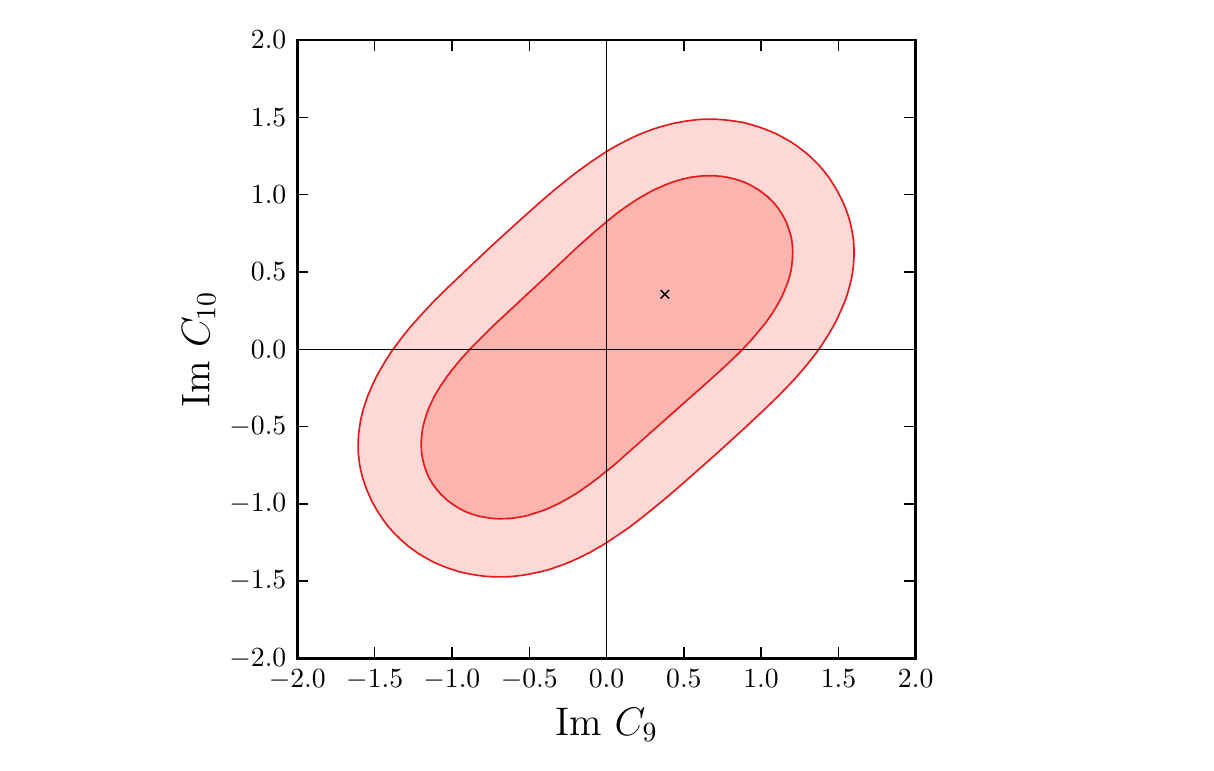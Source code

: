 \begingroup%
\makeatletter%
\begin{pgfpicture}%
\pgfpathrectangle{\pgfpointorigin}{\pgfqpoint{5.789in}{3.578in}}%
\pgfusepath{use as bounding box, clip}%
\begin{pgfscope}%
\pgfsetbuttcap%
\pgfsetmiterjoin%
\definecolor{currentfill}{rgb}{1.0,1.0,1.0}%
\pgfsetfillcolor{currentfill}%
\pgfsetlinewidth{0.0pt}%
\definecolor{currentstroke}{rgb}{1.0,1.0,1.0}%
\pgfsetstrokecolor{currentstroke}%
\pgfsetdash{}{0pt}%
\pgfpathmoveto{\pgfqpoint{0.0in}{0.0in}}%
\pgfpathlineto{\pgfqpoint{5.789in}{0.0in}}%
\pgfpathlineto{\pgfqpoint{5.789in}{3.578in}}%
\pgfpathlineto{\pgfqpoint{0.0in}{3.578in}}%
\pgfpathclose%
\pgfusepath{fill}%
\end{pgfscope}%
\begin{pgfscope}%
\pgfsetbuttcap%
\pgfsetmiterjoin%
\definecolor{currentfill}{rgb}{1.0,1.0,1.0}%
\pgfsetfillcolor{currentfill}%
\pgfsetlinewidth{0.0pt}%
\definecolor{currentstroke}{rgb}{0.0,0.0,0.0}%
\pgfsetstrokecolor{currentstroke}%
\pgfsetstrokeopacity{0.0}%
\pgfsetdash{}{0pt}%
\pgfpathmoveto{\pgfqpoint{1.348in}{0.424in}}%
\pgfpathlineto{\pgfqpoint{4.44in}{0.424in}}%
\pgfpathlineto{\pgfqpoint{4.44in}{3.516in}}%
\pgfpathlineto{\pgfqpoint{1.348in}{3.516in}}%
\pgfpathclose%
\pgfusepath{fill}%
\end{pgfscope}%
\begin{pgfscope}%
\pgfpathrectangle{\pgfqpoint{1.348in}{0.424in}}{\pgfqpoint{3.092in}{3.092in}} %
\pgfusepath{clip}%
\pgfsetbuttcap%
\pgfsetroundjoin%
\definecolor{currentfill}{rgb}{0.984,0.706,0.682}%
\pgfsetfillcolor{currentfill}%
\pgfsetlinewidth{0.0pt}%
\definecolor{currentstroke}{rgb}{0.0,0.0,0.0}%
\pgfsetstrokecolor{currentstroke}%
\pgfsetdash{}{0pt}%
\pgfpathmoveto{\pgfqpoint{2.254in}{1.136in}}%
\pgfpathlineto{\pgfqpoint{2.285in}{1.13in}}%
\pgfpathlineto{\pgfqpoint{2.316in}{1.125in}}%
\pgfpathlineto{\pgfqpoint{2.348in}{1.123in}}%
\pgfpathlineto{\pgfqpoint{2.379in}{1.123in}}%
\pgfpathlineto{\pgfqpoint{2.41in}{1.124in}}%
\pgfpathlineto{\pgfqpoint{2.441in}{1.128in}}%
\pgfpathlineto{\pgfqpoint{2.473in}{1.133in}}%
\pgfpathlineto{\pgfqpoint{2.504in}{1.14in}}%
\pgfpathlineto{\pgfqpoint{2.512in}{1.143in}}%
\pgfpathlineto{\pgfqpoint{2.535in}{1.149in}}%
\pgfpathlineto{\pgfqpoint{2.566in}{1.16in}}%
\pgfpathlineto{\pgfqpoint{2.598in}{1.172in}}%
\pgfpathlineto{\pgfqpoint{2.601in}{1.174in}}%
\pgfpathlineto{\pgfqpoint{2.629in}{1.186in}}%
\pgfpathlineto{\pgfqpoint{2.66in}{1.201in}}%
\pgfpathlineto{\pgfqpoint{2.667in}{1.205in}}%
\pgfpathlineto{\pgfqpoint{2.691in}{1.218in}}%
\pgfpathlineto{\pgfqpoint{2.722in}{1.236in}}%
\pgfpathlineto{\pgfqpoint{2.722in}{1.236in}}%
\pgfpathlineto{\pgfqpoint{2.754in}{1.256in}}%
\pgfpathlineto{\pgfqpoint{2.771in}{1.268in}}%
\pgfpathlineto{\pgfqpoint{2.785in}{1.277in}}%
\pgfpathlineto{\pgfqpoint{2.815in}{1.299in}}%
\pgfpathlineto{\pgfqpoint{2.816in}{1.299in}}%
\pgfpathlineto{\pgfqpoint{2.847in}{1.323in}}%
\pgfpathlineto{\pgfqpoint{2.856in}{1.33in}}%
\pgfpathlineto{\pgfqpoint{2.879in}{1.348in}}%
\pgfpathlineto{\pgfqpoint{2.896in}{1.361in}}%
\pgfpathlineto{\pgfqpoint{2.91in}{1.373in}}%
\pgfpathlineto{\pgfqpoint{2.933in}{1.392in}}%
\pgfpathlineto{\pgfqpoint{2.941in}{1.399in}}%
\pgfpathlineto{\pgfqpoint{2.97in}{1.424in}}%
\pgfpathlineto{\pgfqpoint{2.972in}{1.425in}}%
\pgfpathlineto{\pgfqpoint{3.004in}{1.453in}}%
\pgfpathlineto{\pgfqpoint{3.006in}{1.455in}}%
\pgfpathlineto{\pgfqpoint{3.035in}{1.48in}}%
\pgfpathlineto{\pgfqpoint{3.041in}{1.486in}}%
\pgfpathlineto{\pgfqpoint{3.066in}{1.508in}}%
\pgfpathlineto{\pgfqpoint{3.076in}{1.517in}}%
\pgfpathlineto{\pgfqpoint{3.097in}{1.536in}}%
\pgfpathlineto{\pgfqpoint{3.111in}{1.549in}}%
\pgfpathlineto{\pgfqpoint{3.128in}{1.564in}}%
\pgfpathlineto{\pgfqpoint{3.146in}{1.58in}}%
\pgfpathlineto{\pgfqpoint{3.16in}{1.592in}}%
\pgfpathlineto{\pgfqpoint{3.181in}{1.611in}}%
\pgfpathlineto{\pgfqpoint{3.191in}{1.62in}}%
\pgfpathlineto{\pgfqpoint{3.216in}{1.642in}}%
\pgfpathlineto{\pgfqpoint{3.222in}{1.648in}}%
\pgfpathlineto{\pgfqpoint{3.251in}{1.674in}}%
\pgfpathlineto{\pgfqpoint{3.253in}{1.676in}}%
\pgfpathlineto{\pgfqpoint{3.285in}{1.703in}}%
\pgfpathlineto{\pgfqpoint{3.286in}{1.705in}}%
\pgfpathlineto{\pgfqpoint{3.316in}{1.731in}}%
\pgfpathlineto{\pgfqpoint{3.321in}{1.736in}}%
\pgfpathlineto{\pgfqpoint{3.347in}{1.759in}}%
\pgfpathlineto{\pgfqpoint{3.357in}{1.767in}}%
\pgfpathlineto{\pgfqpoint{3.378in}{1.787in}}%
\pgfpathlineto{\pgfqpoint{3.392in}{1.798in}}%
\pgfpathlineto{\pgfqpoint{3.41in}{1.814in}}%
\pgfpathlineto{\pgfqpoint{3.427in}{1.83in}}%
\pgfpathlineto{\pgfqpoint{3.441in}{1.843in}}%
\pgfpathlineto{\pgfqpoint{3.461in}{1.861in}}%
\pgfpathlineto{\pgfqpoint{3.472in}{1.871in}}%
\pgfpathlineto{\pgfqpoint{3.495in}{1.892in}}%
\pgfpathlineto{\pgfqpoint{3.503in}{1.9in}}%
\pgfpathlineto{\pgfqpoint{3.527in}{1.923in}}%
\pgfpathlineto{\pgfqpoint{3.535in}{1.93in}}%
\pgfpathlineto{\pgfqpoint{3.559in}{1.955in}}%
\pgfpathlineto{\pgfqpoint{3.566in}{1.961in}}%
\pgfpathlineto{\pgfqpoint{3.59in}{1.986in}}%
\pgfpathlineto{\pgfqpoint{3.597in}{1.994in}}%
\pgfpathlineto{\pgfqpoint{3.619in}{2.017in}}%
\pgfpathlineto{\pgfqpoint{3.628in}{2.028in}}%
\pgfpathlineto{\pgfqpoint{3.646in}{2.048in}}%
\pgfpathlineto{\pgfqpoint{3.659in}{2.065in}}%
\pgfpathlineto{\pgfqpoint{3.672in}{2.08in}}%
\pgfpathlineto{\pgfqpoint{3.691in}{2.104in}}%
\pgfpathlineto{\pgfqpoint{3.696in}{2.111in}}%
\pgfpathlineto{\pgfqpoint{3.718in}{2.142in}}%
\pgfpathlineto{\pgfqpoint{3.722in}{2.148in}}%
\pgfpathlineto{\pgfqpoint{3.738in}{2.173in}}%
\pgfpathlineto{\pgfqpoint{3.753in}{2.199in}}%
\pgfpathlineto{\pgfqpoint{3.756in}{2.204in}}%
\pgfpathlineto{\pgfqpoint{3.772in}{2.236in}}%
\pgfpathlineto{\pgfqpoint{3.784in}{2.263in}}%
\pgfpathlineto{\pgfqpoint{3.786in}{2.267in}}%
\pgfpathlineto{\pgfqpoint{3.798in}{2.298in}}%
\pgfpathlineto{\pgfqpoint{3.808in}{2.329in}}%
\pgfpathlineto{\pgfqpoint{3.816in}{2.36in}}%
\pgfpathlineto{\pgfqpoint{3.816in}{2.361in}}%
\pgfpathlineto{\pgfqpoint{3.821in}{2.392in}}%
\pgfpathlineto{\pgfqpoint{3.824in}{2.423in}}%
\pgfpathlineto{\pgfqpoint{3.825in}{2.454in}}%
\pgfpathlineto{\pgfqpoint{3.824in}{2.486in}}%
\pgfpathlineto{\pgfqpoint{3.82in}{2.517in}}%
\pgfpathlineto{\pgfqpoint{3.816in}{2.537in}}%
\pgfpathlineto{\pgfqpoint{3.813in}{2.548in}}%
\pgfpathlineto{\pgfqpoint{3.803in}{2.579in}}%
\pgfpathlineto{\pgfqpoint{3.791in}{2.61in}}%
\pgfpathlineto{\pgfqpoint{3.784in}{2.623in}}%
\pgfpathlineto{\pgfqpoint{3.774in}{2.642in}}%
\pgfpathlineto{\pgfqpoint{3.754in}{2.673in}}%
\pgfpathlineto{\pgfqpoint{3.753in}{2.675in}}%
\pgfpathlineto{\pgfqpoint{3.729in}{2.704in}}%
\pgfpathlineto{\pgfqpoint{3.722in}{2.711in}}%
\pgfpathlineto{\pgfqpoint{3.697in}{2.735in}}%
\pgfpathlineto{\pgfqpoint{3.691in}{2.74in}}%
\pgfpathlineto{\pgfqpoint{3.659in}{2.764in}}%
\pgfpathlineto{\pgfqpoint{3.656in}{2.767in}}%
\pgfpathlineto{\pgfqpoint{3.628in}{2.783in}}%
\pgfpathlineto{\pgfqpoint{3.6in}{2.798in}}%
\pgfpathlineto{\pgfqpoint{3.597in}{2.799in}}%
\pgfpathlineto{\pgfqpoint{3.566in}{2.812in}}%
\pgfpathlineto{\pgfqpoint{3.535in}{2.821in}}%
\pgfpathlineto{\pgfqpoint{3.503in}{2.829in}}%
\pgfpathlineto{\pgfqpoint{3.503in}{2.829in}}%
\pgfpathlineto{\pgfqpoint{3.472in}{2.834in}}%
\pgfpathlineto{\pgfqpoint{3.441in}{2.837in}}%
\pgfpathlineto{\pgfqpoint{3.41in}{2.838in}}%
\pgfpathlineto{\pgfqpoint{3.378in}{2.837in}}%
\pgfpathlineto{\pgfqpoint{3.347in}{2.834in}}%
\pgfpathlineto{\pgfqpoint{3.316in}{2.83in}}%
\pgfpathlineto{\pgfqpoint{3.314in}{2.829in}}%
\pgfpathlineto{\pgfqpoint{3.285in}{2.823in}}%
\pgfpathlineto{\pgfqpoint{3.253in}{2.815in}}%
\pgfpathlineto{\pgfqpoint{3.222in}{2.805in}}%
\pgfpathlineto{\pgfqpoint{3.203in}{2.798in}}%
\pgfpathlineto{\pgfqpoint{3.191in}{2.793in}}%
\pgfpathlineto{\pgfqpoint{3.16in}{2.78in}}%
\pgfpathlineto{\pgfqpoint{3.131in}{2.767in}}%
\pgfpathlineto{\pgfqpoint{3.128in}{2.766in}}%
\pgfpathlineto{\pgfqpoint{3.097in}{2.749in}}%
\pgfpathlineto{\pgfqpoint{3.073in}{2.735in}}%
\pgfpathlineto{\pgfqpoint{3.066in}{2.731in}}%
\pgfpathlineto{\pgfqpoint{3.035in}{2.712in}}%
\pgfpathlineto{\pgfqpoint{3.023in}{2.704in}}%
\pgfpathlineto{\pgfqpoint{3.004in}{2.691in}}%
\pgfpathlineto{\pgfqpoint{2.978in}{2.673in}}%
\pgfpathlineto{\pgfqpoint{2.972in}{2.669in}}%
\pgfpathlineto{\pgfqpoint{2.941in}{2.646in}}%
\pgfpathlineto{\pgfqpoint{2.936in}{2.642in}}%
\pgfpathlineto{\pgfqpoint{2.91in}{2.621in}}%
\pgfpathlineto{\pgfqpoint{2.897in}{2.61in}}%
\pgfpathlineto{\pgfqpoint{2.879in}{2.595in}}%
\pgfpathlineto{\pgfqpoint{2.86in}{2.579in}}%
\pgfpathlineto{\pgfqpoint{2.847in}{2.569in}}%
\pgfpathlineto{\pgfqpoint{2.824in}{2.548in}}%
\pgfpathlineto{\pgfqpoint{2.816in}{2.541in}}%
\pgfpathlineto{\pgfqpoint{2.788in}{2.517in}}%
\pgfpathlineto{\pgfqpoint{2.785in}{2.514in}}%
\pgfpathlineto{\pgfqpoint{2.754in}{2.486in}}%
\pgfpathlineto{\pgfqpoint{2.754in}{2.485in}}%
\pgfpathlineto{\pgfqpoint{2.722in}{2.456in}}%
\pgfpathlineto{\pgfqpoint{2.721in}{2.454in}}%
\pgfpathlineto{\pgfqpoint{2.691in}{2.427in}}%
\pgfpathlineto{\pgfqpoint{2.687in}{2.423in}}%
\pgfpathlineto{\pgfqpoint{2.66in}{2.397in}}%
\pgfpathlineto{\pgfqpoint{2.654in}{2.392in}}%
\pgfpathlineto{\pgfqpoint{2.629in}{2.368in}}%
\pgfpathlineto{\pgfqpoint{2.621in}{2.361in}}%
\pgfpathlineto{\pgfqpoint{2.598in}{2.339in}}%
\pgfpathlineto{\pgfqpoint{2.588in}{2.329in}}%
\pgfpathlineto{\pgfqpoint{2.566in}{2.309in}}%
\pgfpathlineto{\pgfqpoint{2.554in}{2.298in}}%
\pgfpathlineto{\pgfqpoint{2.535in}{2.28in}}%
\pgfpathlineto{\pgfqpoint{2.521in}{2.267in}}%
\pgfpathlineto{\pgfqpoint{2.504in}{2.251in}}%
\pgfpathlineto{\pgfqpoint{2.488in}{2.236in}}%
\pgfpathlineto{\pgfqpoint{2.473in}{2.222in}}%
\pgfpathlineto{\pgfqpoint{2.454in}{2.204in}}%
\pgfpathlineto{\pgfqpoint{2.441in}{2.193in}}%
\pgfpathlineto{\pgfqpoint{2.42in}{2.173in}}%
\pgfpathlineto{\pgfqpoint{2.41in}{2.164in}}%
\pgfpathlineto{\pgfqpoint{2.387in}{2.142in}}%
\pgfpathlineto{\pgfqpoint{2.379in}{2.135in}}%
\pgfpathlineto{\pgfqpoint{2.353in}{2.111in}}%
\pgfpathlineto{\pgfqpoint{2.348in}{2.105in}}%
\pgfpathlineto{\pgfqpoint{2.32in}{2.08in}}%
\pgfpathlineto{\pgfqpoint{2.316in}{2.076in}}%
\pgfpathlineto{\pgfqpoint{2.288in}{2.048in}}%
\pgfpathlineto{\pgfqpoint{2.285in}{2.045in}}%
\pgfpathlineto{\pgfqpoint{2.257in}{2.017in}}%
\pgfpathlineto{\pgfqpoint{2.254in}{2.014in}}%
\pgfpathlineto{\pgfqpoint{2.226in}{1.986in}}%
\pgfpathlineto{\pgfqpoint{2.223in}{1.983in}}%
\pgfpathlineto{\pgfqpoint{2.196in}{1.955in}}%
\pgfpathlineto{\pgfqpoint{2.192in}{1.949in}}%
\pgfpathlineto{\pgfqpoint{2.168in}{1.923in}}%
\pgfpathlineto{\pgfqpoint{2.16in}{1.914in}}%
\pgfpathlineto{\pgfqpoint{2.142in}{1.892in}}%
\pgfpathlineto{\pgfqpoint{2.129in}{1.876in}}%
\pgfpathlineto{\pgfqpoint{2.117in}{1.861in}}%
\pgfpathlineto{\pgfqpoint{2.098in}{1.836in}}%
\pgfpathlineto{\pgfqpoint{2.093in}{1.83in}}%
\pgfpathlineto{\pgfqpoint{2.072in}{1.798in}}%
\pgfpathlineto{\pgfqpoint{2.067in}{1.791in}}%
\pgfpathlineto{\pgfqpoint{2.052in}{1.767in}}%
\pgfpathlineto{\pgfqpoint{2.035in}{1.738in}}%
\pgfpathlineto{\pgfqpoint{2.034in}{1.736in}}%
\pgfpathlineto{\pgfqpoint{2.019in}{1.705in}}%
\pgfpathlineto{\pgfqpoint{2.005in}{1.674in}}%
\pgfpathlineto{\pgfqpoint{2.004in}{1.672in}}%
\pgfpathlineto{\pgfqpoint{1.993in}{1.642in}}%
\pgfpathlineto{\pgfqpoint{1.984in}{1.611in}}%
\pgfpathlineto{\pgfqpoint{1.976in}{1.58in}}%
\pgfpathlineto{\pgfqpoint{1.973in}{1.562in}}%
\pgfpathlineto{\pgfqpoint{1.971in}{1.549in}}%
\pgfpathlineto{\pgfqpoint{1.968in}{1.517in}}%
\pgfpathlineto{\pgfqpoint{1.968in}{1.486in}}%
\pgfpathlineto{\pgfqpoint{1.969in}{1.455in}}%
\pgfpathlineto{\pgfqpoint{1.973in}{1.43in}}%
\pgfpathlineto{\pgfqpoint{1.974in}{1.424in}}%
\pgfpathlineto{\pgfqpoint{1.982in}{1.392in}}%
\pgfpathlineto{\pgfqpoint{1.992in}{1.361in}}%
\pgfpathlineto{\pgfqpoint{2.004in}{1.333in}}%
\pgfpathlineto{\pgfqpoint{2.006in}{1.33in}}%
\pgfpathlineto{\pgfqpoint{2.023in}{1.299in}}%
\pgfpathlineto{\pgfqpoint{2.035in}{1.281in}}%
\pgfpathlineto{\pgfqpoint{2.046in}{1.268in}}%
\pgfpathlineto{\pgfqpoint{2.067in}{1.244in}}%
\pgfpathlineto{\pgfqpoint{2.074in}{1.236in}}%
\pgfpathlineto{\pgfqpoint{2.098in}{1.215in}}%
\pgfpathlineto{\pgfqpoint{2.11in}{1.205in}}%
\pgfpathlineto{\pgfqpoint{2.129in}{1.192in}}%
\pgfpathlineto{\pgfqpoint{2.158in}{1.174in}}%
\pgfpathlineto{\pgfqpoint{2.16in}{1.172in}}%
\pgfpathlineto{\pgfqpoint{2.192in}{1.157in}}%
\pgfpathlineto{\pgfqpoint{2.223in}{1.145in}}%
\pgfpathlineto{\pgfqpoint{2.231in}{1.143in}}%
\pgfpathclose%
\pgfusepath{fill}%
\end{pgfscope}%
\begin{pgfscope}%
\pgfpathrectangle{\pgfqpoint{1.348in}{0.424in}}{\pgfqpoint{3.092in}{3.092in}} %
\pgfusepath{clip}%
\pgfsetbuttcap%
\pgfsetroundjoin%
\definecolor{currentfill}{rgb}{0.984,0.706,0.682}%
\pgfsetfillcolor{currentfill}%
\pgfsetfillopacity{0.5}%
\pgfsetlinewidth{0.0pt}%
\definecolor{currentstroke}{rgb}{0.0,0.0,0.0}%
\pgfsetstrokecolor{currentstroke}%
\pgfsetdash{}{0pt}%
\pgfpathmoveto{\pgfqpoint{2.16in}{0.857in}}%
\pgfpathlineto{\pgfqpoint{2.192in}{0.85in}}%
\pgfpathlineto{\pgfqpoint{2.223in}{0.844in}}%
\pgfpathlineto{\pgfqpoint{2.254in}{0.839in}}%
\pgfpathlineto{\pgfqpoint{2.285in}{0.835in}}%
\pgfpathlineto{\pgfqpoint{2.316in}{0.833in}}%
\pgfpathlineto{\pgfqpoint{2.348in}{0.832in}}%
\pgfpathlineto{\pgfqpoint{2.379in}{0.832in}}%
\pgfpathlineto{\pgfqpoint{2.41in}{0.833in}}%
\pgfpathlineto{\pgfqpoint{2.441in}{0.836in}}%
\pgfpathlineto{\pgfqpoint{2.473in}{0.84in}}%
\pgfpathlineto{\pgfqpoint{2.504in}{0.845in}}%
\pgfpathlineto{\pgfqpoint{2.535in}{0.851in}}%
\pgfpathlineto{\pgfqpoint{2.566in}{0.858in}}%
\pgfpathlineto{\pgfqpoint{2.58in}{0.862in}}%
\pgfpathlineto{\pgfqpoint{2.598in}{0.866in}}%
\pgfpathlineto{\pgfqpoint{2.629in}{0.876in}}%
\pgfpathlineto{\pgfqpoint{2.66in}{0.887in}}%
\pgfpathlineto{\pgfqpoint{2.677in}{0.893in}}%
\pgfpathlineto{\pgfqpoint{2.691in}{0.898in}}%
\pgfpathlineto{\pgfqpoint{2.722in}{0.912in}}%
\pgfpathlineto{\pgfqpoint{2.75in}{0.924in}}%
\pgfpathlineto{\pgfqpoint{2.754in}{0.926in}}%
\pgfpathlineto{\pgfqpoint{2.785in}{0.941in}}%
\pgfpathlineto{\pgfqpoint{2.813in}{0.955in}}%
\pgfpathlineto{\pgfqpoint{2.816in}{0.957in}}%
\pgfpathlineto{\pgfqpoint{2.847in}{0.975in}}%
\pgfpathlineto{\pgfqpoint{2.867in}{0.986in}}%
\pgfpathlineto{\pgfqpoint{2.879in}{0.993in}}%
\pgfpathlineto{\pgfqpoint{2.91in}{1.013in}}%
\pgfpathlineto{\pgfqpoint{2.917in}{1.018in}}%
\pgfpathlineto{\pgfqpoint{2.941in}{1.034in}}%
\pgfpathlineto{\pgfqpoint{2.963in}{1.049in}}%
\pgfpathlineto{\pgfqpoint{2.972in}{1.055in}}%
\pgfpathlineto{\pgfqpoint{3.004in}{1.077in}}%
\pgfpathlineto{\pgfqpoint{3.007in}{1.08in}}%
\pgfpathlineto{\pgfqpoint{3.035in}{1.101in}}%
\pgfpathlineto{\pgfqpoint{3.049in}{1.111in}}%
\pgfpathlineto{\pgfqpoint{3.066in}{1.125in}}%
\pgfpathlineto{\pgfqpoint{3.089in}{1.143in}}%
\pgfpathlineto{\pgfqpoint{3.097in}{1.149in}}%
\pgfpathlineto{\pgfqpoint{3.128in}{1.174in}}%
\pgfpathlineto{\pgfqpoint{3.128in}{1.174in}}%
\pgfpathlineto{\pgfqpoint{3.16in}{1.2in}}%
\pgfpathlineto{\pgfqpoint{3.166in}{1.205in}}%
\pgfpathlineto{\pgfqpoint{3.191in}{1.226in}}%
\pgfpathlineto{\pgfqpoint{3.203in}{1.236in}}%
\pgfpathlineto{\pgfqpoint{3.222in}{1.253in}}%
\pgfpathlineto{\pgfqpoint{3.24in}{1.268in}}%
\pgfpathlineto{\pgfqpoint{3.253in}{1.279in}}%
\pgfpathlineto{\pgfqpoint{3.276in}{1.299in}}%
\pgfpathlineto{\pgfqpoint{3.285in}{1.307in}}%
\pgfpathlineto{\pgfqpoint{3.311in}{1.33in}}%
\pgfpathlineto{\pgfqpoint{3.316in}{1.334in}}%
\pgfpathlineto{\pgfqpoint{3.347in}{1.361in}}%
\pgfpathlineto{\pgfqpoint{3.347in}{1.362in}}%
\pgfpathlineto{\pgfqpoint{3.378in}{1.389in}}%
\pgfpathlineto{\pgfqpoint{3.382in}{1.392in}}%
\pgfpathlineto{\pgfqpoint{3.41in}{1.417in}}%
\pgfpathlineto{\pgfqpoint{3.417in}{1.424in}}%
\pgfpathlineto{\pgfqpoint{3.441in}{1.445in}}%
\pgfpathlineto{\pgfqpoint{3.452in}{1.455in}}%
\pgfpathlineto{\pgfqpoint{3.472in}{1.473in}}%
\pgfpathlineto{\pgfqpoint{3.486in}{1.486in}}%
\pgfpathlineto{\pgfqpoint{3.503in}{1.501in}}%
\pgfpathlineto{\pgfqpoint{3.521in}{1.517in}}%
\pgfpathlineto{\pgfqpoint{3.535in}{1.53in}}%
\pgfpathlineto{\pgfqpoint{3.555in}{1.549in}}%
\pgfpathlineto{\pgfqpoint{3.566in}{1.558in}}%
\pgfpathlineto{\pgfqpoint{3.589in}{1.58in}}%
\pgfpathlineto{\pgfqpoint{3.597in}{1.587in}}%
\pgfpathlineto{\pgfqpoint{3.623in}{1.611in}}%
\pgfpathlineto{\pgfqpoint{3.628in}{1.616in}}%
\pgfpathlineto{\pgfqpoint{3.656in}{1.642in}}%
\pgfpathlineto{\pgfqpoint{3.659in}{1.645in}}%
\pgfpathlineto{\pgfqpoint{3.689in}{1.674in}}%
\pgfpathlineto{\pgfqpoint{3.691in}{1.675in}}%
\pgfpathlineto{\pgfqpoint{3.721in}{1.705in}}%
\pgfpathlineto{\pgfqpoint{3.722in}{1.705in}}%
\pgfpathlineto{\pgfqpoint{3.753in}{1.736in}}%
\pgfpathlineto{\pgfqpoint{3.753in}{1.736in}}%
\pgfpathlineto{\pgfqpoint{3.783in}{1.767in}}%
\pgfpathlineto{\pgfqpoint{3.784in}{1.768in}}%
\pgfpathlineto{\pgfqpoint{3.813in}{1.798in}}%
\pgfpathlineto{\pgfqpoint{3.816in}{1.801in}}%
\pgfpathlineto{\pgfqpoint{3.842in}{1.83in}}%
\pgfpathlineto{\pgfqpoint{3.847in}{1.835in}}%
\pgfpathlineto{\pgfqpoint{3.869in}{1.861in}}%
\pgfpathlineto{\pgfqpoint{3.878in}{1.871in}}%
\pgfpathlineto{\pgfqpoint{3.896in}{1.892in}}%
\pgfpathlineto{\pgfqpoint{3.909in}{1.909in}}%
\pgfpathlineto{\pgfqpoint{3.921in}{1.923in}}%
\pgfpathlineto{\pgfqpoint{3.941in}{1.949in}}%
\pgfpathlineto{\pgfqpoint{3.945in}{1.955in}}%
\pgfpathlineto{\pgfqpoint{3.967in}{1.986in}}%
\pgfpathlineto{\pgfqpoint{3.972in}{1.993in}}%
\pgfpathlineto{\pgfqpoint{3.988in}{2.017in}}%
\pgfpathlineto{\pgfqpoint{4.003in}{2.042in}}%
\pgfpathlineto{\pgfqpoint{4.007in}{2.048in}}%
\pgfpathlineto{\pgfqpoint{4.025in}{2.08in}}%
\pgfpathlineto{\pgfqpoint{4.034in}{2.097in}}%
\pgfpathlineto{\pgfqpoint{4.042in}{2.111in}}%
\pgfpathlineto{\pgfqpoint{4.057in}{2.142in}}%
\pgfpathlineto{\pgfqpoint{4.065in}{2.161in}}%
\pgfpathlineto{\pgfqpoint{4.071in}{2.173in}}%
\pgfpathlineto{\pgfqpoint{4.084in}{2.204in}}%
\pgfpathlineto{\pgfqpoint{4.095in}{2.236in}}%
\pgfpathlineto{\pgfqpoint{4.097in}{2.241in}}%
\pgfpathlineto{\pgfqpoint{4.105in}{2.267in}}%
\pgfpathlineto{\pgfqpoint{4.113in}{2.298in}}%
\pgfpathlineto{\pgfqpoint{4.12in}{2.329in}}%
\pgfpathlineto{\pgfqpoint{4.125in}{2.361in}}%
\pgfpathlineto{\pgfqpoint{4.128in}{2.381in}}%
\pgfpathlineto{\pgfqpoint{4.129in}{2.392in}}%
\pgfpathlineto{\pgfqpoint{4.131in}{2.423in}}%
\pgfpathlineto{\pgfqpoint{4.132in}{2.454in}}%
\pgfpathlineto{\pgfqpoint{4.131in}{2.486in}}%
\pgfpathlineto{\pgfqpoint{4.129in}{2.517in}}%
\pgfpathlineto{\pgfqpoint{4.128in}{2.522in}}%
\pgfpathlineto{\pgfqpoint{4.124in}{2.548in}}%
\pgfpathlineto{\pgfqpoint{4.118in}{2.579in}}%
\pgfpathlineto{\pgfqpoint{4.111in}{2.61in}}%
\pgfpathlineto{\pgfqpoint{4.101in}{2.642in}}%
\pgfpathlineto{\pgfqpoint{4.097in}{2.655in}}%
\pgfpathlineto{\pgfqpoint{4.09in}{2.673in}}%
\pgfpathlineto{\pgfqpoint{4.077in}{2.704in}}%
\pgfpathlineto{\pgfqpoint{4.065in}{2.729in}}%
\pgfpathlineto{\pgfqpoint{4.062in}{2.735in}}%
\pgfpathlineto{\pgfqpoint{4.045in}{2.767in}}%
\pgfpathlineto{\pgfqpoint{4.034in}{2.785in}}%
\pgfpathlineto{\pgfqpoint{4.027in}{2.798in}}%
\pgfpathlineto{\pgfqpoint{4.006in}{2.829in}}%
\pgfpathlineto{\pgfqpoint{4.003in}{2.833in}}%
\pgfpathlineto{\pgfqpoint{3.982in}{2.86in}}%
\pgfpathlineto{\pgfqpoint{3.972in}{2.872in}}%
\pgfpathlineto{\pgfqpoint{3.955in}{2.892in}}%
\pgfpathlineto{\pgfqpoint{3.941in}{2.906in}}%
\pgfpathlineto{\pgfqpoint{3.924in}{2.923in}}%
\pgfpathlineto{\pgfqpoint{3.909in}{2.936in}}%
\pgfpathlineto{\pgfqpoint{3.889in}{2.954in}}%
\pgfpathlineto{\pgfqpoint{3.878in}{2.963in}}%
\pgfpathlineto{\pgfqpoint{3.848in}{2.985in}}%
\pgfpathlineto{\pgfqpoint{3.847in}{2.986in}}%
\pgfpathlineto{\pgfqpoint{3.816in}{3.007in}}%
\pgfpathlineto{\pgfqpoint{3.8in}{3.016in}}%
\pgfpathlineto{\pgfqpoint{3.784in}{3.025in}}%
\pgfpathlineto{\pgfqpoint{3.753in}{3.042in}}%
\pgfpathlineto{\pgfqpoint{3.741in}{3.048in}}%
\pgfpathlineto{\pgfqpoint{3.722in}{3.056in}}%
\pgfpathlineto{\pgfqpoint{3.691in}{3.069in}}%
\pgfpathlineto{\pgfqpoint{3.664in}{3.079in}}%
\pgfpathlineto{\pgfqpoint{3.659in}{3.081in}}%
\pgfpathlineto{\pgfqpoint{3.628in}{3.09in}}%
\pgfpathlineto{\pgfqpoint{3.597in}{3.099in}}%
\pgfpathlineto{\pgfqpoint{3.566in}{3.106in}}%
\pgfpathlineto{\pgfqpoint{3.54in}{3.11in}}%
\pgfpathlineto{\pgfqpoint{3.535in}{3.111in}}%
\pgfpathlineto{\pgfqpoint{3.503in}{3.115in}}%
\pgfpathlineto{\pgfqpoint{3.472in}{3.118in}}%
\pgfpathlineto{\pgfqpoint{3.441in}{3.12in}}%
\pgfpathlineto{\pgfqpoint{3.41in}{3.12in}}%
\pgfpathlineto{\pgfqpoint{3.378in}{3.12in}}%
\pgfpathlineto{\pgfqpoint{3.347in}{3.118in}}%
\pgfpathlineto{\pgfqpoint{3.316in}{3.114in}}%
\pgfpathlineto{\pgfqpoint{3.285in}{3.11in}}%
\pgfpathlineto{\pgfqpoint{3.284in}{3.11in}}%
\pgfpathlineto{\pgfqpoint{3.253in}{3.105in}}%
\pgfpathlineto{\pgfqpoint{3.222in}{3.098in}}%
\pgfpathlineto{\pgfqpoint{3.191in}{3.09in}}%
\pgfpathlineto{\pgfqpoint{3.16in}{3.081in}}%
\pgfpathlineto{\pgfqpoint{3.152in}{3.079in}}%
\pgfpathlineto{\pgfqpoint{3.128in}{3.071in}}%
\pgfpathlineto{\pgfqpoint{3.097in}{3.06in}}%
\pgfpathlineto{\pgfqpoint{3.066in}{3.048in}}%
\pgfpathlineto{\pgfqpoint{3.066in}{3.048in}}%
\pgfpathlineto{\pgfqpoint{3.035in}{3.034in}}%
\pgfpathlineto{\pgfqpoint{3.004in}{3.019in}}%
\pgfpathlineto{\pgfqpoint{2.998in}{3.016in}}%
\pgfpathlineto{\pgfqpoint{2.972in}{3.003in}}%
\pgfpathlineto{\pgfqpoint{2.941in}{2.986in}}%
\pgfpathlineto{\pgfqpoint{2.939in}{2.985in}}%
\pgfpathlineto{\pgfqpoint{2.91in}{2.968in}}%
\pgfpathlineto{\pgfqpoint{2.887in}{2.954in}}%
\pgfpathlineto{\pgfqpoint{2.879in}{2.949in}}%
\pgfpathlineto{\pgfqpoint{2.847in}{2.929in}}%
\pgfpathlineto{\pgfqpoint{2.839in}{2.923in}}%
\pgfpathlineto{\pgfqpoint{2.816in}{2.907in}}%
\pgfpathlineto{\pgfqpoint{2.794in}{2.892in}}%
\pgfpathlineto{\pgfqpoint{2.785in}{2.885in}}%
\pgfpathlineto{\pgfqpoint{2.754in}{2.862in}}%
\pgfpathlineto{\pgfqpoint{2.751in}{2.86in}}%
\pgfpathlineto{\pgfqpoint{2.722in}{2.838in}}%
\pgfpathlineto{\pgfqpoint{2.711in}{2.829in}}%
\pgfpathlineto{\pgfqpoint{2.691in}{2.813in}}%
\pgfpathlineto{\pgfqpoint{2.672in}{2.798in}}%
\pgfpathlineto{\pgfqpoint{2.66in}{2.788in}}%
\pgfpathlineto{\pgfqpoint{2.634in}{2.767in}}%
\pgfpathlineto{\pgfqpoint{2.629in}{2.762in}}%
\pgfpathlineto{\pgfqpoint{2.598in}{2.736in}}%
\pgfpathlineto{\pgfqpoint{2.597in}{2.735in}}%
\pgfpathlineto{\pgfqpoint{2.566in}{2.709in}}%
\pgfpathlineto{\pgfqpoint{2.561in}{2.704in}}%
\pgfpathlineto{\pgfqpoint{2.535in}{2.681in}}%
\pgfpathlineto{\pgfqpoint{2.526in}{2.673in}}%
\pgfpathlineto{\pgfqpoint{2.504in}{2.654in}}%
\pgfpathlineto{\pgfqpoint{2.491in}{2.642in}}%
\pgfpathlineto{\pgfqpoint{2.473in}{2.626in}}%
\pgfpathlineto{\pgfqpoint{2.456in}{2.61in}}%
\pgfpathlineto{\pgfqpoint{2.441in}{2.597in}}%
\pgfpathlineto{\pgfqpoint{2.422in}{2.579in}}%
\pgfpathlineto{\pgfqpoint{2.41in}{2.569in}}%
\pgfpathlineto{\pgfqpoint{2.387in}{2.548in}}%
\pgfpathlineto{\pgfqpoint{2.379in}{2.54in}}%
\pgfpathlineto{\pgfqpoint{2.353in}{2.517in}}%
\pgfpathlineto{\pgfqpoint{2.348in}{2.512in}}%
\pgfpathlineto{\pgfqpoint{2.319in}{2.486in}}%
\pgfpathlineto{\pgfqpoint{2.316in}{2.483in}}%
\pgfpathlineto{\pgfqpoint{2.286in}{2.454in}}%
\pgfpathlineto{\pgfqpoint{2.285in}{2.454in}}%
\pgfpathlineto{\pgfqpoint{2.254in}{2.425in}}%
\pgfpathlineto{\pgfqpoint{2.252in}{2.423in}}%
\pgfpathlineto{\pgfqpoint{2.223in}{2.396in}}%
\pgfpathlineto{\pgfqpoint{2.219in}{2.392in}}%
\pgfpathlineto{\pgfqpoint{2.192in}{2.366in}}%
\pgfpathlineto{\pgfqpoint{2.186in}{2.361in}}%
\pgfpathlineto{\pgfqpoint{2.16in}{2.336in}}%
\pgfpathlineto{\pgfqpoint{2.153in}{2.329in}}%
\pgfpathlineto{\pgfqpoint{2.129in}{2.306in}}%
\pgfpathlineto{\pgfqpoint{2.121in}{2.298in}}%
\pgfpathlineto{\pgfqpoint{2.098in}{2.276in}}%
\pgfpathlineto{\pgfqpoint{2.089in}{2.267in}}%
\pgfpathlineto{\pgfqpoint{2.067in}{2.245in}}%
\pgfpathlineto{\pgfqpoint{2.057in}{2.236in}}%
\pgfpathlineto{\pgfqpoint{2.035in}{2.214in}}%
\pgfpathlineto{\pgfqpoint{2.027in}{2.204in}}%
\pgfpathlineto{\pgfqpoint{2.004in}{2.181in}}%
\pgfpathlineto{\pgfqpoint{1.997in}{2.173in}}%
\pgfpathlineto{\pgfqpoint{1.973in}{2.148in}}%
\pgfpathlineto{\pgfqpoint{1.967in}{2.142in}}%
\pgfpathlineto{\pgfqpoint{1.942in}{2.114in}}%
\pgfpathlineto{\pgfqpoint{1.939in}{2.111in}}%
\pgfpathlineto{\pgfqpoint{1.912in}{2.08in}}%
\pgfpathlineto{\pgfqpoint{1.91in}{2.078in}}%
\pgfpathlineto{\pgfqpoint{1.886in}{2.048in}}%
\pgfpathlineto{\pgfqpoint{1.879in}{2.04in}}%
\pgfpathlineto{\pgfqpoint{1.862in}{2.017in}}%
\pgfpathlineto{\pgfqpoint{1.848in}{1.999in}}%
\pgfpathlineto{\pgfqpoint{1.838in}{1.986in}}%
\pgfpathlineto{\pgfqpoint{1.817in}{1.956in}}%
\pgfpathlineto{\pgfqpoint{1.816in}{1.955in}}%
\pgfpathlineto{\pgfqpoint{1.796in}{1.923in}}%
\pgfpathlineto{\pgfqpoint{1.786in}{1.907in}}%
\pgfpathlineto{\pgfqpoint{1.777in}{1.892in}}%
\pgfpathlineto{\pgfqpoint{1.759in}{1.861in}}%
\pgfpathlineto{\pgfqpoint{1.754in}{1.853in}}%
\pgfpathlineto{\pgfqpoint{1.742in}{1.83in}}%
\pgfpathlineto{\pgfqpoint{1.727in}{1.798in}}%
\pgfpathlineto{\pgfqpoint{1.723in}{1.79in}}%
\pgfpathlineto{\pgfqpoint{1.713in}{1.767in}}%
\pgfpathlineto{\pgfqpoint{1.7in}{1.736in}}%
\pgfpathlineto{\pgfqpoint{1.692in}{1.712in}}%
\pgfpathlineto{\pgfqpoint{1.689in}{1.705in}}%
\pgfpathlineto{\pgfqpoint{1.679in}{1.674in}}%
\pgfpathlineto{\pgfqpoint{1.671in}{1.642in}}%
\pgfpathlineto{\pgfqpoint{1.664in}{1.611in}}%
\pgfpathlineto{\pgfqpoint{1.661in}{1.591in}}%
\pgfpathlineto{\pgfqpoint{1.659in}{1.58in}}%
\pgfpathlineto{\pgfqpoint{1.655in}{1.549in}}%
\pgfpathlineto{\pgfqpoint{1.653in}{1.517in}}%
\pgfpathlineto{\pgfqpoint{1.652in}{1.486in}}%
\pgfpathlineto{\pgfqpoint{1.653in}{1.455in}}%
\pgfpathlineto{\pgfqpoint{1.656in}{1.424in}}%
\pgfpathlineto{\pgfqpoint{1.66in}{1.392in}}%
\pgfpathlineto{\pgfqpoint{1.661in}{1.39in}}%
\pgfpathlineto{\pgfqpoint{1.666in}{1.361in}}%
\pgfpathlineto{\pgfqpoint{1.674in}{1.33in}}%
\pgfpathlineto{\pgfqpoint{1.684in}{1.299in}}%
\pgfpathlineto{\pgfqpoint{1.692in}{1.276in}}%
\pgfpathlineto{\pgfqpoint{1.695in}{1.268in}}%
\pgfpathlineto{\pgfqpoint{1.709in}{1.236in}}%
\pgfpathlineto{\pgfqpoint{1.723in}{1.206in}}%
\pgfpathlineto{\pgfqpoint{1.724in}{1.205in}}%
\pgfpathlineto{\pgfqpoint{1.741in}{1.174in}}%
\pgfpathlineto{\pgfqpoint{1.754in}{1.152in}}%
\pgfpathlineto{\pgfqpoint{1.76in}{1.143in}}%
\pgfpathlineto{\pgfqpoint{1.782in}{1.111in}}%
\pgfpathlineto{\pgfqpoint{1.786in}{1.106in}}%
\pgfpathlineto{\pgfqpoint{1.806in}{1.08in}}%
\pgfpathlineto{\pgfqpoint{1.817in}{1.068in}}%
\pgfpathlineto{\pgfqpoint{1.834in}{1.049in}}%
\pgfpathlineto{\pgfqpoint{1.848in}{1.035in}}%
\pgfpathlineto{\pgfqpoint{1.866in}{1.018in}}%
\pgfpathlineto{\pgfqpoint{1.879in}{1.005in}}%
\pgfpathlineto{\pgfqpoint{1.902in}{0.986in}}%
\pgfpathlineto{\pgfqpoint{1.91in}{0.98in}}%
\pgfpathlineto{\pgfqpoint{1.942in}{0.957in}}%
\pgfpathlineto{\pgfqpoint{1.944in}{0.955in}}%
\pgfpathlineto{\pgfqpoint{1.973in}{0.937in}}%
\pgfpathlineto{\pgfqpoint{1.995in}{0.924in}}%
\pgfpathlineto{\pgfqpoint{2.004in}{0.919in}}%
\pgfpathlineto{\pgfqpoint{2.035in}{0.903in}}%
\pgfpathlineto{\pgfqpoint{2.059in}{0.893in}}%
\pgfpathlineto{\pgfqpoint{2.067in}{0.889in}}%
\pgfpathlineto{\pgfqpoint{2.098in}{0.877in}}%
\pgfpathlineto{\pgfqpoint{2.129in}{0.867in}}%
\pgfpathlineto{\pgfqpoint{2.146in}{0.862in}}%
\pgfpathclose%
\pgfpathmoveto{\pgfqpoint{2.231in}{1.143in}}%
\pgfpathlineto{\pgfqpoint{2.223in}{1.145in}}%
\pgfpathlineto{\pgfqpoint{2.192in}{1.157in}}%
\pgfpathlineto{\pgfqpoint{2.16in}{1.172in}}%
\pgfpathlineto{\pgfqpoint{2.158in}{1.174in}}%
\pgfpathlineto{\pgfqpoint{2.129in}{1.192in}}%
\pgfpathlineto{\pgfqpoint{2.11in}{1.205in}}%
\pgfpathlineto{\pgfqpoint{2.098in}{1.215in}}%
\pgfpathlineto{\pgfqpoint{2.074in}{1.236in}}%
\pgfpathlineto{\pgfqpoint{2.067in}{1.244in}}%
\pgfpathlineto{\pgfqpoint{2.046in}{1.268in}}%
\pgfpathlineto{\pgfqpoint{2.035in}{1.281in}}%
\pgfpathlineto{\pgfqpoint{2.023in}{1.299in}}%
\pgfpathlineto{\pgfqpoint{2.006in}{1.33in}}%
\pgfpathlineto{\pgfqpoint{2.004in}{1.333in}}%
\pgfpathlineto{\pgfqpoint{1.992in}{1.361in}}%
\pgfpathlineto{\pgfqpoint{1.982in}{1.392in}}%
\pgfpathlineto{\pgfqpoint{1.974in}{1.424in}}%
\pgfpathlineto{\pgfqpoint{1.973in}{1.43in}}%
\pgfpathlineto{\pgfqpoint{1.969in}{1.455in}}%
\pgfpathlineto{\pgfqpoint{1.968in}{1.486in}}%
\pgfpathlineto{\pgfqpoint{1.968in}{1.517in}}%
\pgfpathlineto{\pgfqpoint{1.971in}{1.549in}}%
\pgfpathlineto{\pgfqpoint{1.973in}{1.562in}}%
\pgfpathlineto{\pgfqpoint{1.976in}{1.58in}}%
\pgfpathlineto{\pgfqpoint{1.984in}{1.611in}}%
\pgfpathlineto{\pgfqpoint{1.993in}{1.642in}}%
\pgfpathlineto{\pgfqpoint{2.004in}{1.672in}}%
\pgfpathlineto{\pgfqpoint{2.005in}{1.674in}}%
\pgfpathlineto{\pgfqpoint{2.019in}{1.705in}}%
\pgfpathlineto{\pgfqpoint{2.034in}{1.736in}}%
\pgfpathlineto{\pgfqpoint{2.035in}{1.738in}}%
\pgfpathlineto{\pgfqpoint{2.052in}{1.767in}}%
\pgfpathlineto{\pgfqpoint{2.067in}{1.791in}}%
\pgfpathlineto{\pgfqpoint{2.072in}{1.798in}}%
\pgfpathlineto{\pgfqpoint{2.093in}{1.83in}}%
\pgfpathlineto{\pgfqpoint{2.098in}{1.836in}}%
\pgfpathlineto{\pgfqpoint{2.117in}{1.861in}}%
\pgfpathlineto{\pgfqpoint{2.129in}{1.876in}}%
\pgfpathlineto{\pgfqpoint{2.142in}{1.892in}}%
\pgfpathlineto{\pgfqpoint{2.16in}{1.914in}}%
\pgfpathlineto{\pgfqpoint{2.168in}{1.923in}}%
\pgfpathlineto{\pgfqpoint{2.192in}{1.949in}}%
\pgfpathlineto{\pgfqpoint{2.196in}{1.955in}}%
\pgfpathlineto{\pgfqpoint{2.223in}{1.983in}}%
\pgfpathlineto{\pgfqpoint{2.226in}{1.986in}}%
\pgfpathlineto{\pgfqpoint{2.254in}{2.014in}}%
\pgfpathlineto{\pgfqpoint{2.257in}{2.017in}}%
\pgfpathlineto{\pgfqpoint{2.285in}{2.045in}}%
\pgfpathlineto{\pgfqpoint{2.288in}{2.048in}}%
\pgfpathlineto{\pgfqpoint{2.316in}{2.076in}}%
\pgfpathlineto{\pgfqpoint{2.32in}{2.08in}}%
\pgfpathlineto{\pgfqpoint{2.348in}{2.105in}}%
\pgfpathlineto{\pgfqpoint{2.353in}{2.111in}}%
\pgfpathlineto{\pgfqpoint{2.379in}{2.135in}}%
\pgfpathlineto{\pgfqpoint{2.387in}{2.142in}}%
\pgfpathlineto{\pgfqpoint{2.41in}{2.164in}}%
\pgfpathlineto{\pgfqpoint{2.42in}{2.173in}}%
\pgfpathlineto{\pgfqpoint{2.441in}{2.193in}}%
\pgfpathlineto{\pgfqpoint{2.454in}{2.204in}}%
\pgfpathlineto{\pgfqpoint{2.473in}{2.222in}}%
\pgfpathlineto{\pgfqpoint{2.488in}{2.236in}}%
\pgfpathlineto{\pgfqpoint{2.504in}{2.251in}}%
\pgfpathlineto{\pgfqpoint{2.521in}{2.267in}}%
\pgfpathlineto{\pgfqpoint{2.535in}{2.28in}}%
\pgfpathlineto{\pgfqpoint{2.554in}{2.298in}}%
\pgfpathlineto{\pgfqpoint{2.566in}{2.309in}}%
\pgfpathlineto{\pgfqpoint{2.588in}{2.329in}}%
\pgfpathlineto{\pgfqpoint{2.598in}{2.339in}}%
\pgfpathlineto{\pgfqpoint{2.621in}{2.361in}}%
\pgfpathlineto{\pgfqpoint{2.629in}{2.368in}}%
\pgfpathlineto{\pgfqpoint{2.654in}{2.392in}}%
\pgfpathlineto{\pgfqpoint{2.66in}{2.397in}}%
\pgfpathlineto{\pgfqpoint{2.687in}{2.423in}}%
\pgfpathlineto{\pgfqpoint{2.691in}{2.427in}}%
\pgfpathlineto{\pgfqpoint{2.721in}{2.454in}}%
\pgfpathlineto{\pgfqpoint{2.722in}{2.456in}}%
\pgfpathlineto{\pgfqpoint{2.754in}{2.485in}}%
\pgfpathlineto{\pgfqpoint{2.754in}{2.486in}}%
\pgfpathlineto{\pgfqpoint{2.785in}{2.514in}}%
\pgfpathlineto{\pgfqpoint{2.788in}{2.517in}}%
\pgfpathlineto{\pgfqpoint{2.816in}{2.541in}}%
\pgfpathlineto{\pgfqpoint{2.824in}{2.548in}}%
\pgfpathlineto{\pgfqpoint{2.847in}{2.569in}}%
\pgfpathlineto{\pgfqpoint{2.86in}{2.579in}}%
\pgfpathlineto{\pgfqpoint{2.879in}{2.595in}}%
\pgfpathlineto{\pgfqpoint{2.897in}{2.61in}}%
\pgfpathlineto{\pgfqpoint{2.91in}{2.621in}}%
\pgfpathlineto{\pgfqpoint{2.936in}{2.642in}}%
\pgfpathlineto{\pgfqpoint{2.941in}{2.646in}}%
\pgfpathlineto{\pgfqpoint{2.972in}{2.669in}}%
\pgfpathlineto{\pgfqpoint{2.978in}{2.673in}}%
\pgfpathlineto{\pgfqpoint{3.004in}{2.691in}}%
\pgfpathlineto{\pgfqpoint{3.023in}{2.704in}}%
\pgfpathlineto{\pgfqpoint{3.035in}{2.712in}}%
\pgfpathlineto{\pgfqpoint{3.066in}{2.731in}}%
\pgfpathlineto{\pgfqpoint{3.073in}{2.735in}}%
\pgfpathlineto{\pgfqpoint{3.097in}{2.749in}}%
\pgfpathlineto{\pgfqpoint{3.128in}{2.766in}}%
\pgfpathlineto{\pgfqpoint{3.131in}{2.767in}}%
\pgfpathlineto{\pgfqpoint{3.16in}{2.78in}}%
\pgfpathlineto{\pgfqpoint{3.191in}{2.793in}}%
\pgfpathlineto{\pgfqpoint{3.203in}{2.798in}}%
\pgfpathlineto{\pgfqpoint{3.222in}{2.805in}}%
\pgfpathlineto{\pgfqpoint{3.253in}{2.815in}}%
\pgfpathlineto{\pgfqpoint{3.285in}{2.823in}}%
\pgfpathlineto{\pgfqpoint{3.314in}{2.829in}}%
\pgfpathlineto{\pgfqpoint{3.316in}{2.83in}}%
\pgfpathlineto{\pgfqpoint{3.347in}{2.834in}}%
\pgfpathlineto{\pgfqpoint{3.378in}{2.837in}}%
\pgfpathlineto{\pgfqpoint{3.41in}{2.838in}}%
\pgfpathlineto{\pgfqpoint{3.441in}{2.837in}}%
\pgfpathlineto{\pgfqpoint{3.472in}{2.834in}}%
\pgfpathlineto{\pgfqpoint{3.503in}{2.829in}}%
\pgfpathlineto{\pgfqpoint{3.503in}{2.829in}}%
\pgfpathlineto{\pgfqpoint{3.535in}{2.821in}}%
\pgfpathlineto{\pgfqpoint{3.566in}{2.812in}}%
\pgfpathlineto{\pgfqpoint{3.597in}{2.799in}}%
\pgfpathlineto{\pgfqpoint{3.6in}{2.798in}}%
\pgfpathlineto{\pgfqpoint{3.628in}{2.783in}}%
\pgfpathlineto{\pgfqpoint{3.656in}{2.767in}}%
\pgfpathlineto{\pgfqpoint{3.659in}{2.764in}}%
\pgfpathlineto{\pgfqpoint{3.691in}{2.74in}}%
\pgfpathlineto{\pgfqpoint{3.697in}{2.735in}}%
\pgfpathlineto{\pgfqpoint{3.722in}{2.711in}}%
\pgfpathlineto{\pgfqpoint{3.729in}{2.704in}}%
\pgfpathlineto{\pgfqpoint{3.753in}{2.675in}}%
\pgfpathlineto{\pgfqpoint{3.754in}{2.673in}}%
\pgfpathlineto{\pgfqpoint{3.774in}{2.642in}}%
\pgfpathlineto{\pgfqpoint{3.784in}{2.623in}}%
\pgfpathlineto{\pgfqpoint{3.791in}{2.61in}}%
\pgfpathlineto{\pgfqpoint{3.803in}{2.579in}}%
\pgfpathlineto{\pgfqpoint{3.813in}{2.548in}}%
\pgfpathlineto{\pgfqpoint{3.816in}{2.537in}}%
\pgfpathlineto{\pgfqpoint{3.82in}{2.517in}}%
\pgfpathlineto{\pgfqpoint{3.824in}{2.486in}}%
\pgfpathlineto{\pgfqpoint{3.825in}{2.454in}}%
\pgfpathlineto{\pgfqpoint{3.824in}{2.423in}}%
\pgfpathlineto{\pgfqpoint{3.821in}{2.392in}}%
\pgfpathlineto{\pgfqpoint{3.816in}{2.361in}}%
\pgfpathlineto{\pgfqpoint{3.816in}{2.36in}}%
\pgfpathlineto{\pgfqpoint{3.808in}{2.329in}}%
\pgfpathlineto{\pgfqpoint{3.798in}{2.298in}}%
\pgfpathlineto{\pgfqpoint{3.786in}{2.267in}}%
\pgfpathlineto{\pgfqpoint{3.784in}{2.263in}}%
\pgfpathlineto{\pgfqpoint{3.772in}{2.236in}}%
\pgfpathlineto{\pgfqpoint{3.756in}{2.204in}}%
\pgfpathlineto{\pgfqpoint{3.753in}{2.199in}}%
\pgfpathlineto{\pgfqpoint{3.738in}{2.173in}}%
\pgfpathlineto{\pgfqpoint{3.722in}{2.148in}}%
\pgfpathlineto{\pgfqpoint{3.718in}{2.142in}}%
\pgfpathlineto{\pgfqpoint{3.696in}{2.111in}}%
\pgfpathlineto{\pgfqpoint{3.691in}{2.104in}}%
\pgfpathlineto{\pgfqpoint{3.672in}{2.08in}}%
\pgfpathlineto{\pgfqpoint{3.659in}{2.065in}}%
\pgfpathlineto{\pgfqpoint{3.646in}{2.048in}}%
\pgfpathlineto{\pgfqpoint{3.628in}{2.028in}}%
\pgfpathlineto{\pgfqpoint{3.619in}{2.017in}}%
\pgfpathlineto{\pgfqpoint{3.597in}{1.994in}}%
\pgfpathlineto{\pgfqpoint{3.59in}{1.986in}}%
\pgfpathlineto{\pgfqpoint{3.566in}{1.961in}}%
\pgfpathlineto{\pgfqpoint{3.559in}{1.955in}}%
\pgfpathlineto{\pgfqpoint{3.535in}{1.93in}}%
\pgfpathlineto{\pgfqpoint{3.527in}{1.923in}}%
\pgfpathlineto{\pgfqpoint{3.503in}{1.9in}}%
\pgfpathlineto{\pgfqpoint{3.495in}{1.892in}}%
\pgfpathlineto{\pgfqpoint{3.472in}{1.871in}}%
\pgfpathlineto{\pgfqpoint{3.461in}{1.861in}}%
\pgfpathlineto{\pgfqpoint{3.441in}{1.843in}}%
\pgfpathlineto{\pgfqpoint{3.427in}{1.83in}}%
\pgfpathlineto{\pgfqpoint{3.41in}{1.814in}}%
\pgfpathlineto{\pgfqpoint{3.392in}{1.798in}}%
\pgfpathlineto{\pgfqpoint{3.378in}{1.787in}}%
\pgfpathlineto{\pgfqpoint{3.357in}{1.767in}}%
\pgfpathlineto{\pgfqpoint{3.347in}{1.759in}}%
\pgfpathlineto{\pgfqpoint{3.321in}{1.736in}}%
\pgfpathlineto{\pgfqpoint{3.316in}{1.731in}}%
\pgfpathlineto{\pgfqpoint{3.286in}{1.705in}}%
\pgfpathlineto{\pgfqpoint{3.285in}{1.703in}}%
\pgfpathlineto{\pgfqpoint{3.253in}{1.676in}}%
\pgfpathlineto{\pgfqpoint{3.251in}{1.674in}}%
\pgfpathlineto{\pgfqpoint{3.222in}{1.648in}}%
\pgfpathlineto{\pgfqpoint{3.216in}{1.642in}}%
\pgfpathlineto{\pgfqpoint{3.191in}{1.62in}}%
\pgfpathlineto{\pgfqpoint{3.181in}{1.611in}}%
\pgfpathlineto{\pgfqpoint{3.16in}{1.592in}}%
\pgfpathlineto{\pgfqpoint{3.146in}{1.58in}}%
\pgfpathlineto{\pgfqpoint{3.128in}{1.564in}}%
\pgfpathlineto{\pgfqpoint{3.111in}{1.549in}}%
\pgfpathlineto{\pgfqpoint{3.097in}{1.536in}}%
\pgfpathlineto{\pgfqpoint{3.076in}{1.517in}}%
\pgfpathlineto{\pgfqpoint{3.066in}{1.508in}}%
\pgfpathlineto{\pgfqpoint{3.041in}{1.486in}}%
\pgfpathlineto{\pgfqpoint{3.035in}{1.48in}}%
\pgfpathlineto{\pgfqpoint{3.006in}{1.455in}}%
\pgfpathlineto{\pgfqpoint{3.004in}{1.453in}}%
\pgfpathlineto{\pgfqpoint{2.972in}{1.425in}}%
\pgfpathlineto{\pgfqpoint{2.97in}{1.424in}}%
\pgfpathlineto{\pgfqpoint{2.941in}{1.399in}}%
\pgfpathlineto{\pgfqpoint{2.933in}{1.392in}}%
\pgfpathlineto{\pgfqpoint{2.91in}{1.373in}}%
\pgfpathlineto{\pgfqpoint{2.896in}{1.361in}}%
\pgfpathlineto{\pgfqpoint{2.879in}{1.348in}}%
\pgfpathlineto{\pgfqpoint{2.856in}{1.33in}}%
\pgfpathlineto{\pgfqpoint{2.847in}{1.323in}}%
\pgfpathlineto{\pgfqpoint{2.816in}{1.299in}}%
\pgfpathlineto{\pgfqpoint{2.815in}{1.299in}}%
\pgfpathlineto{\pgfqpoint{2.785in}{1.277in}}%
\pgfpathlineto{\pgfqpoint{2.771in}{1.268in}}%
\pgfpathlineto{\pgfqpoint{2.754in}{1.256in}}%
\pgfpathlineto{\pgfqpoint{2.722in}{1.236in}}%
\pgfpathlineto{\pgfqpoint{2.722in}{1.236in}}%
\pgfpathlineto{\pgfqpoint{2.691in}{1.218in}}%
\pgfpathlineto{\pgfqpoint{2.667in}{1.205in}}%
\pgfpathlineto{\pgfqpoint{2.66in}{1.201in}}%
\pgfpathlineto{\pgfqpoint{2.629in}{1.186in}}%
\pgfpathlineto{\pgfqpoint{2.601in}{1.174in}}%
\pgfpathlineto{\pgfqpoint{2.598in}{1.172in}}%
\pgfpathlineto{\pgfqpoint{2.566in}{1.16in}}%
\pgfpathlineto{\pgfqpoint{2.535in}{1.149in}}%
\pgfpathlineto{\pgfqpoint{2.512in}{1.143in}}%
\pgfpathlineto{\pgfqpoint{2.504in}{1.14in}}%
\pgfpathlineto{\pgfqpoint{2.473in}{1.133in}}%
\pgfpathlineto{\pgfqpoint{2.441in}{1.128in}}%
\pgfpathlineto{\pgfqpoint{2.41in}{1.124in}}%
\pgfpathlineto{\pgfqpoint{2.379in}{1.123in}}%
\pgfpathlineto{\pgfqpoint{2.348in}{1.123in}}%
\pgfpathlineto{\pgfqpoint{2.316in}{1.125in}}%
\pgfpathlineto{\pgfqpoint{2.285in}{1.13in}}%
\pgfpathlineto{\pgfqpoint{2.254in}{1.136in}}%
\pgfpathclose%
\pgfusepath{fill}%
\end{pgfscope}%
\begin{pgfscope}%
\pgfpathrectangle{\pgfqpoint{1.348in}{0.424in}}{\pgfqpoint{3.092in}{3.092in}} %
\pgfusepath{clip}%
\pgfsetbuttcap%
\pgfsetroundjoin%
\pgfsetlinewidth{0.602pt}%
\definecolor{currentstroke}{rgb}{0.894,0.102,0.11}%
\pgfsetstrokecolor{currentstroke}%
\pgfsetdash{}{0pt}%
\pgfpathmoveto{\pgfqpoint{2.254in}{1.136in}}%
\pgfpathlineto{\pgfqpoint{2.231in}{1.143in}}%
\pgfpathlineto{\pgfqpoint{2.223in}{1.145in}}%
\pgfpathlineto{\pgfqpoint{2.192in}{1.157in}}%
\pgfpathlineto{\pgfqpoint{2.158in}{1.174in}}%
\pgfpathlineto{\pgfqpoint{2.129in}{1.192in}}%
\pgfpathlineto{\pgfqpoint{2.098in}{1.215in}}%
\pgfpathlineto{\pgfqpoint{2.067in}{1.244in}}%
\pgfpathlineto{\pgfqpoint{2.046in}{1.268in}}%
\pgfpathlineto{\pgfqpoint{2.023in}{1.299in}}%
\pgfpathlineto{\pgfqpoint{2.004in}{1.333in}}%
\pgfpathlineto{\pgfqpoint{1.992in}{1.361in}}%
\pgfpathlineto{\pgfqpoint{1.982in}{1.392in}}%
\pgfpathlineto{\pgfqpoint{1.973in}{1.43in}}%
\pgfpathlineto{\pgfqpoint{1.969in}{1.455in}}%
\pgfpathlineto{\pgfqpoint{1.968in}{1.486in}}%
\pgfpathlineto{\pgfqpoint{1.968in}{1.517in}}%
\pgfpathlineto{\pgfqpoint{1.973in}{1.562in}}%
\pgfpathlineto{\pgfqpoint{1.976in}{1.58in}}%
\pgfpathlineto{\pgfqpoint{1.984in}{1.611in}}%
\pgfpathlineto{\pgfqpoint{1.993in}{1.642in}}%
\pgfpathlineto{\pgfqpoint{2.005in}{1.674in}}%
\pgfpathlineto{\pgfqpoint{2.019in}{1.705in}}%
\pgfpathlineto{\pgfqpoint{2.035in}{1.738in}}%
\pgfpathlineto{\pgfqpoint{2.067in}{1.791in}}%
\pgfpathlineto{\pgfqpoint{2.072in}{1.798in}}%
\pgfpathlineto{\pgfqpoint{2.098in}{1.836in}}%
\pgfpathlineto{\pgfqpoint{2.142in}{1.892in}}%
\pgfpathlineto{\pgfqpoint{2.168in}{1.923in}}%
\pgfpathlineto{\pgfqpoint{2.223in}{1.983in}}%
\pgfpathlineto{\pgfqpoint{2.257in}{2.017in}}%
\pgfpathlineto{\pgfqpoint{2.32in}{2.08in}}%
\pgfpathlineto{\pgfqpoint{2.42in}{2.173in}}%
\pgfpathlineto{\pgfqpoint{2.598in}{2.339in}}%
\pgfpathlineto{\pgfqpoint{2.754in}{2.486in}}%
\pgfpathlineto{\pgfqpoint{2.824in}{2.548in}}%
\pgfpathlineto{\pgfqpoint{2.897in}{2.61in}}%
\pgfpathlineto{\pgfqpoint{2.941in}{2.646in}}%
\pgfpathlineto{\pgfqpoint{2.978in}{2.673in}}%
\pgfpathlineto{\pgfqpoint{3.035in}{2.712in}}%
\pgfpathlineto{\pgfqpoint{3.073in}{2.735in}}%
\pgfpathlineto{\pgfqpoint{3.131in}{2.767in}}%
\pgfpathlineto{\pgfqpoint{3.191in}{2.793in}}%
\pgfpathlineto{\pgfqpoint{3.222in}{2.805in}}%
\pgfpathlineto{\pgfqpoint{3.253in}{2.815in}}%
\pgfpathlineto{\pgfqpoint{3.285in}{2.823in}}%
\pgfpathlineto{\pgfqpoint{3.316in}{2.83in}}%
\pgfpathlineto{\pgfqpoint{3.347in}{2.834in}}%
\pgfpathlineto{\pgfqpoint{3.378in}{2.837in}}%
\pgfpathlineto{\pgfqpoint{3.41in}{2.838in}}%
\pgfpathlineto{\pgfqpoint{3.441in}{2.837in}}%
\pgfpathlineto{\pgfqpoint{3.472in}{2.834in}}%
\pgfpathlineto{\pgfqpoint{3.503in}{2.829in}}%
\pgfpathlineto{\pgfqpoint{3.535in}{2.821in}}%
\pgfpathlineto{\pgfqpoint{3.566in}{2.812in}}%
\pgfpathlineto{\pgfqpoint{3.6in}{2.798in}}%
\pgfpathlineto{\pgfqpoint{3.628in}{2.783in}}%
\pgfpathlineto{\pgfqpoint{3.659in}{2.764in}}%
\pgfpathlineto{\pgfqpoint{3.697in}{2.735in}}%
\pgfpathlineto{\pgfqpoint{3.729in}{2.704in}}%
\pgfpathlineto{\pgfqpoint{3.754in}{2.673in}}%
\pgfpathlineto{\pgfqpoint{3.774in}{2.642in}}%
\pgfpathlineto{\pgfqpoint{3.791in}{2.61in}}%
\pgfpathlineto{\pgfqpoint{3.803in}{2.579in}}%
\pgfpathlineto{\pgfqpoint{3.816in}{2.537in}}%
\pgfpathlineto{\pgfqpoint{3.82in}{2.517in}}%
\pgfpathlineto{\pgfqpoint{3.824in}{2.486in}}%
\pgfpathlineto{\pgfqpoint{3.825in}{2.454in}}%
\pgfpathlineto{\pgfqpoint{3.824in}{2.423in}}%
\pgfpathlineto{\pgfqpoint{3.821in}{2.392in}}%
\pgfpathlineto{\pgfqpoint{3.816in}{2.36in}}%
\pgfpathlineto{\pgfqpoint{3.808in}{2.329in}}%
\pgfpathlineto{\pgfqpoint{3.798in}{2.298in}}%
\pgfpathlineto{\pgfqpoint{3.784in}{2.263in}}%
\pgfpathlineto{\pgfqpoint{3.772in}{2.236in}}%
\pgfpathlineto{\pgfqpoint{3.753in}{2.199in}}%
\pgfpathlineto{\pgfqpoint{3.722in}{2.148in}}%
\pgfpathlineto{\pgfqpoint{3.718in}{2.142in}}%
\pgfpathlineto{\pgfqpoint{3.691in}{2.104in}}%
\pgfpathlineto{\pgfqpoint{3.659in}{2.065in}}%
\pgfpathlineto{\pgfqpoint{3.619in}{2.017in}}%
\pgfpathlineto{\pgfqpoint{3.566in}{1.961in}}%
\pgfpathlineto{\pgfqpoint{3.527in}{1.923in}}%
\pgfpathlineto{\pgfqpoint{3.461in}{1.861in}}%
\pgfpathlineto{\pgfqpoint{3.378in}{1.787in}}%
\pgfpathlineto{\pgfqpoint{2.933in}{1.392in}}%
\pgfpathlineto{\pgfqpoint{2.856in}{1.33in}}%
\pgfpathlineto{\pgfqpoint{2.815in}{1.299in}}%
\pgfpathlineto{\pgfqpoint{2.754in}{1.256in}}%
\pgfpathlineto{\pgfqpoint{2.722in}{1.236in}}%
\pgfpathlineto{\pgfqpoint{2.66in}{1.201in}}%
\pgfpathlineto{\pgfqpoint{2.598in}{1.172in}}%
\pgfpathlineto{\pgfqpoint{2.566in}{1.16in}}%
\pgfpathlineto{\pgfqpoint{2.512in}{1.143in}}%
\pgfpathlineto{\pgfqpoint{2.504in}{1.14in}}%
\pgfpathlineto{\pgfqpoint{2.473in}{1.133in}}%
\pgfpathlineto{\pgfqpoint{2.441in}{1.128in}}%
\pgfpathlineto{\pgfqpoint{2.41in}{1.124in}}%
\pgfpathlineto{\pgfqpoint{2.379in}{1.123in}}%
\pgfpathlineto{\pgfqpoint{2.348in}{1.123in}}%
\pgfpathlineto{\pgfqpoint{2.316in}{1.125in}}%
\pgfpathlineto{\pgfqpoint{2.285in}{1.13in}}%
\pgfpathlineto{\pgfqpoint{2.254in}{1.136in}}%
\pgfpathlineto{\pgfqpoint{2.254in}{1.136in}}%
\pgfusepath{stroke}%
\end{pgfscope}%
\begin{pgfscope}%
\pgfpathrectangle{\pgfqpoint{1.348in}{0.424in}}{\pgfqpoint{3.092in}{3.092in}} %
\pgfusepath{clip}%
\pgfsetbuttcap%
\pgfsetroundjoin%
\pgfsetlinewidth{0.602pt}%
\definecolor{currentstroke}{rgb}{0.894,0.102,0.11}%
\pgfsetstrokecolor{currentstroke}%
\pgfsetdash{}{0pt}%
\pgfpathmoveto{\pgfqpoint{2.16in}{0.857in}}%
\pgfpathlineto{\pgfqpoint{2.129in}{0.867in}}%
\pgfpathlineto{\pgfqpoint{2.098in}{0.877in}}%
\pgfpathlineto{\pgfqpoint{2.059in}{0.893in}}%
\pgfpathlineto{\pgfqpoint{2.035in}{0.903in}}%
\pgfpathlineto{\pgfqpoint{1.995in}{0.924in}}%
\pgfpathlineto{\pgfqpoint{1.944in}{0.955in}}%
\pgfpathlineto{\pgfqpoint{1.942in}{0.957in}}%
\pgfpathlineto{\pgfqpoint{1.902in}{0.986in}}%
\pgfpathlineto{\pgfqpoint{1.866in}{1.018in}}%
\pgfpathlineto{\pgfqpoint{1.834in}{1.049in}}%
\pgfpathlineto{\pgfqpoint{1.806in}{1.08in}}%
\pgfpathlineto{\pgfqpoint{1.782in}{1.111in}}%
\pgfpathlineto{\pgfqpoint{1.754in}{1.152in}}%
\pgfpathlineto{\pgfqpoint{1.741in}{1.174in}}%
\pgfpathlineto{\pgfqpoint{1.723in}{1.206in}}%
\pgfpathlineto{\pgfqpoint{1.709in}{1.236in}}%
\pgfpathlineto{\pgfqpoint{1.692in}{1.276in}}%
\pgfpathlineto{\pgfqpoint{1.684in}{1.299in}}%
\pgfpathlineto{\pgfqpoint{1.674in}{1.33in}}%
\pgfpathlineto{\pgfqpoint{1.666in}{1.361in}}%
\pgfpathlineto{\pgfqpoint{1.66in}{1.392in}}%
\pgfpathlineto{\pgfqpoint{1.656in}{1.424in}}%
\pgfpathlineto{\pgfqpoint{1.653in}{1.455in}}%
\pgfpathlineto{\pgfqpoint{1.652in}{1.486in}}%
\pgfpathlineto{\pgfqpoint{1.653in}{1.517in}}%
\pgfpathlineto{\pgfqpoint{1.655in}{1.549in}}%
\pgfpathlineto{\pgfqpoint{1.661in}{1.591in}}%
\pgfpathlineto{\pgfqpoint{1.664in}{1.611in}}%
\pgfpathlineto{\pgfqpoint{1.671in}{1.642in}}%
\pgfpathlineto{\pgfqpoint{1.679in}{1.674in}}%
\pgfpathlineto{\pgfqpoint{1.692in}{1.712in}}%
\pgfpathlineto{\pgfqpoint{1.7in}{1.736in}}%
\pgfpathlineto{\pgfqpoint{1.723in}{1.79in}}%
\pgfpathlineto{\pgfqpoint{1.742in}{1.83in}}%
\pgfpathlineto{\pgfqpoint{1.759in}{1.861in}}%
\pgfpathlineto{\pgfqpoint{1.786in}{1.907in}}%
\pgfpathlineto{\pgfqpoint{1.817in}{1.956in}}%
\pgfpathlineto{\pgfqpoint{1.862in}{2.017in}}%
\pgfpathlineto{\pgfqpoint{1.886in}{2.048in}}%
\pgfpathlineto{\pgfqpoint{1.912in}{2.08in}}%
\pgfpathlineto{\pgfqpoint{1.973in}{2.148in}}%
\pgfpathlineto{\pgfqpoint{2.035in}{2.214in}}%
\pgfpathlineto{\pgfqpoint{2.098in}{2.276in}}%
\pgfpathlineto{\pgfqpoint{2.192in}{2.366in}}%
\pgfpathlineto{\pgfqpoint{2.319in}{2.486in}}%
\pgfpathlineto{\pgfqpoint{2.473in}{2.626in}}%
\pgfpathlineto{\pgfqpoint{2.566in}{2.709in}}%
\pgfpathlineto{\pgfqpoint{2.634in}{2.767in}}%
\pgfpathlineto{\pgfqpoint{2.711in}{2.829in}}%
\pgfpathlineto{\pgfqpoint{2.754in}{2.862in}}%
\pgfpathlineto{\pgfqpoint{2.816in}{2.907in}}%
\pgfpathlineto{\pgfqpoint{2.879in}{2.949in}}%
\pgfpathlineto{\pgfqpoint{2.91in}{2.968in}}%
\pgfpathlineto{\pgfqpoint{2.941in}{2.986in}}%
\pgfpathlineto{\pgfqpoint{3.004in}{3.019in}}%
\pgfpathlineto{\pgfqpoint{3.066in}{3.048in}}%
\pgfpathlineto{\pgfqpoint{3.128in}{3.071in}}%
\pgfpathlineto{\pgfqpoint{3.16in}{3.081in}}%
\pgfpathlineto{\pgfqpoint{3.222in}{3.098in}}%
\pgfpathlineto{\pgfqpoint{3.284in}{3.11in}}%
\pgfpathlineto{\pgfqpoint{3.285in}{3.11in}}%
\pgfpathlineto{\pgfqpoint{3.316in}{3.114in}}%
\pgfpathlineto{\pgfqpoint{3.347in}{3.118in}}%
\pgfpathlineto{\pgfqpoint{3.378in}{3.12in}}%
\pgfpathlineto{\pgfqpoint{3.41in}{3.12in}}%
\pgfpathlineto{\pgfqpoint{3.441in}{3.12in}}%
\pgfpathlineto{\pgfqpoint{3.472in}{3.118in}}%
\pgfpathlineto{\pgfqpoint{3.503in}{3.115in}}%
\pgfpathlineto{\pgfqpoint{3.54in}{3.11in}}%
\pgfpathlineto{\pgfqpoint{3.566in}{3.106in}}%
\pgfpathlineto{\pgfqpoint{3.597in}{3.099in}}%
\pgfpathlineto{\pgfqpoint{3.628in}{3.09in}}%
\pgfpathlineto{\pgfqpoint{3.664in}{3.079in}}%
\pgfpathlineto{\pgfqpoint{3.691in}{3.069in}}%
\pgfpathlineto{\pgfqpoint{3.741in}{3.048in}}%
\pgfpathlineto{\pgfqpoint{3.753in}{3.042in}}%
\pgfpathlineto{\pgfqpoint{3.8in}{3.016in}}%
\pgfpathlineto{\pgfqpoint{3.816in}{3.007in}}%
\pgfpathlineto{\pgfqpoint{3.848in}{2.985in}}%
\pgfpathlineto{\pgfqpoint{3.889in}{2.954in}}%
\pgfpathlineto{\pgfqpoint{3.924in}{2.923in}}%
\pgfpathlineto{\pgfqpoint{3.955in}{2.892in}}%
\pgfpathlineto{\pgfqpoint{3.982in}{2.86in}}%
\pgfpathlineto{\pgfqpoint{4.006in}{2.829in}}%
\pgfpathlineto{\pgfqpoint{4.034in}{2.785in}}%
\pgfpathlineto{\pgfqpoint{4.045in}{2.767in}}%
\pgfpathlineto{\pgfqpoint{4.065in}{2.729in}}%
\pgfpathlineto{\pgfqpoint{4.077in}{2.704in}}%
\pgfpathlineto{\pgfqpoint{4.097in}{2.655in}}%
\pgfpathlineto{\pgfqpoint{4.101in}{2.642in}}%
\pgfpathlineto{\pgfqpoint{4.111in}{2.61in}}%
\pgfpathlineto{\pgfqpoint{4.118in}{2.579in}}%
\pgfpathlineto{\pgfqpoint{4.124in}{2.548in}}%
\pgfpathlineto{\pgfqpoint{4.129in}{2.517in}}%
\pgfpathlineto{\pgfqpoint{4.131in}{2.486in}}%
\pgfpathlineto{\pgfqpoint{4.132in}{2.454in}}%
\pgfpathlineto{\pgfqpoint{4.131in}{2.423in}}%
\pgfpathlineto{\pgfqpoint{4.128in}{2.381in}}%
\pgfpathlineto{\pgfqpoint{4.125in}{2.361in}}%
\pgfpathlineto{\pgfqpoint{4.12in}{2.329in}}%
\pgfpathlineto{\pgfqpoint{4.113in}{2.298in}}%
\pgfpathlineto{\pgfqpoint{4.097in}{2.241in}}%
\pgfpathlineto{\pgfqpoint{4.095in}{2.236in}}%
\pgfpathlineto{\pgfqpoint{4.084in}{2.204in}}%
\pgfpathlineto{\pgfqpoint{4.065in}{2.161in}}%
\pgfpathlineto{\pgfqpoint{4.042in}{2.111in}}%
\pgfpathlineto{\pgfqpoint{4.025in}{2.08in}}%
\pgfpathlineto{\pgfqpoint{4.003in}{2.042in}}%
\pgfpathlineto{\pgfqpoint{3.967in}{1.986in}}%
\pgfpathlineto{\pgfqpoint{3.941in}{1.949in}}%
\pgfpathlineto{\pgfqpoint{3.896in}{1.892in}}%
\pgfpathlineto{\pgfqpoint{3.847in}{1.835in}}%
\pgfpathlineto{\pgfqpoint{3.813in}{1.798in}}%
\pgfpathlineto{\pgfqpoint{3.753in}{1.736in}}%
\pgfpathlineto{\pgfqpoint{3.689in}{1.674in}}%
\pgfpathlineto{\pgfqpoint{3.589in}{1.58in}}%
\pgfpathlineto{\pgfqpoint{3.452in}{1.455in}}%
\pgfpathlineto{\pgfqpoint{3.285in}{1.307in}}%
\pgfpathlineto{\pgfqpoint{3.203in}{1.236in}}%
\pgfpathlineto{\pgfqpoint{3.128in}{1.174in}}%
\pgfpathlineto{\pgfqpoint{3.049in}{1.111in}}%
\pgfpathlineto{\pgfqpoint{3.004in}{1.077in}}%
\pgfpathlineto{\pgfqpoint{2.941in}{1.034in}}%
\pgfpathlineto{\pgfqpoint{2.879in}{0.993in}}%
\pgfpathlineto{\pgfqpoint{2.847in}{0.975in}}%
\pgfpathlineto{\pgfqpoint{2.813in}{0.955in}}%
\pgfpathlineto{\pgfqpoint{2.75in}{0.924in}}%
\pgfpathlineto{\pgfqpoint{2.691in}{0.898in}}%
\pgfpathlineto{\pgfqpoint{2.66in}{0.887in}}%
\pgfpathlineto{\pgfqpoint{2.598in}{0.866in}}%
\pgfpathlineto{\pgfqpoint{2.566in}{0.858in}}%
\pgfpathlineto{\pgfqpoint{2.504in}{0.845in}}%
\pgfpathlineto{\pgfqpoint{2.473in}{0.84in}}%
\pgfpathlineto{\pgfqpoint{2.441in}{0.836in}}%
\pgfpathlineto{\pgfqpoint{2.41in}{0.833in}}%
\pgfpathlineto{\pgfqpoint{2.379in}{0.832in}}%
\pgfpathlineto{\pgfqpoint{2.348in}{0.832in}}%
\pgfpathlineto{\pgfqpoint{2.316in}{0.833in}}%
\pgfpathlineto{\pgfqpoint{2.285in}{0.835in}}%
\pgfpathlineto{\pgfqpoint{2.254in}{0.839in}}%
\pgfpathlineto{\pgfqpoint{2.223in}{0.844in}}%
\pgfpathlineto{\pgfqpoint{2.192in}{0.85in}}%
\pgfpathlineto{\pgfqpoint{2.16in}{0.857in}}%
\pgfpathlineto{\pgfqpoint{2.16in}{0.857in}}%
\pgfusepath{stroke}%
\end{pgfscope}%
\begin{pgfscope}%
\pgfpathrectangle{\pgfqpoint{1.348in}{0.424in}}{\pgfqpoint{3.092in}{3.092in}} %
\pgfusepath{clip}%
\pgfsetrectcap%
\pgfsetroundjoin%
\pgfsetlinewidth{0.201pt}%
\definecolor{currentstroke}{rgb}{0.0,0.0,0.0}%
\pgfsetstrokecolor{currentstroke}%
\pgfsetdash{}{0pt}%
\pgfpathmoveto{\pgfqpoint{1.348in}{1.97in}}%
\pgfpathlineto{\pgfqpoint{4.44in}{1.97in}}%
\pgfusepath{stroke}%
\end{pgfscope}%
\begin{pgfscope}%
\pgfpathrectangle{\pgfqpoint{1.348in}{0.424in}}{\pgfqpoint{3.092in}{3.092in}} %
\pgfusepath{clip}%
\pgfsetrectcap%
\pgfsetroundjoin%
\pgfsetlinewidth{0.201pt}%
\definecolor{currentstroke}{rgb}{0.0,0.0,0.0}%
\pgfsetstrokecolor{currentstroke}%
\pgfsetdash{}{0pt}%
\pgfpathmoveto{\pgfqpoint{2.894in}{0.424in}}%
\pgfpathlineto{\pgfqpoint{2.894in}{3.516in}}%
\pgfusepath{stroke}%
\end{pgfscope}%
\begin{pgfscope}%
\pgfpathrectangle{\pgfqpoint{1.348in}{0.424in}}{\pgfqpoint{3.092in}{3.092in}} %
\pgfusepath{clip}%
\pgfsetrectcap%
\pgfsetroundjoin%
\pgfsetlinewidth{1.004pt}%
\definecolor{currentstroke}{rgb}{0.0,0.0,0.0}%
\pgfsetstrokecolor{currentstroke}%
\pgfsetdash{}{0pt}%
\pgfpathmoveto{\pgfqpoint{3.186in}{2.245in}}%
\pgfusepath{stroke}%
\end{pgfscope}%
\begin{pgfscope}%
\pgfpathrectangle{\pgfqpoint{1.348in}{0.424in}}{\pgfqpoint{3.092in}{3.092in}} %
\pgfusepath{clip}%
\pgfsetbuttcap%
\pgfsetroundjoin%
\definecolor{currentfill}{rgb}{0.0,0.0,0.0}%
\pgfsetfillcolor{currentfill}%
\pgfsetlinewidth{0.502pt}%
\definecolor{currentstroke}{rgb}{0.0,0.0,0.0}%
\pgfsetstrokecolor{currentstroke}%
\pgfsetdash{}{0pt}%
\pgfsys@defobject{currentmarker}{\pgfqpoint{-0.021in}{-0.021in}}{\pgfqpoint{0.021in}{0.021in}}{%
\pgfpathmoveto{\pgfqpoint{-0.021in}{-0.021in}}%
\pgfpathlineto{\pgfqpoint{0.021in}{0.021in}}%
\pgfpathmoveto{\pgfqpoint{-0.021in}{0.021in}}%
\pgfpathlineto{\pgfqpoint{0.021in}{-0.021in}}%
\pgfusepath{stroke,fill}%
}%
\begin{pgfscope}%
\pgfsys@transformshift{3.186in}{2.245in}%
\pgfsys@useobject{currentmarker}{}%
\end{pgfscope}%
\end{pgfscope}%
\begin{pgfscope}%
\pgfpathrectangle{\pgfqpoint{1.348in}{0.424in}}{\pgfqpoint{3.092in}{3.092in}} %
\pgfusepath{clip}%
\pgfsetrectcap%
\pgfsetroundjoin%
\pgfsetlinewidth{1.004pt}%
\definecolor{currentstroke}{rgb}{0.0,0.0,0.0}%
\pgfsetstrokecolor{currentstroke}%
\pgfsetdash{}{0pt}%
\pgfpathmoveto{\pgfqpoint{2.603in}{1.695in}}%
\pgfusepath{stroke}%
\end{pgfscope}%
\begin{pgfscope}%
\pgfpathrectangle{\pgfqpoint{1.348in}{0.424in}}{\pgfqpoint{3.092in}{3.092in}} %
\pgfusepath{clip}%
\pgfsetbuttcap%
\pgfsetroundjoin%
\definecolor{currentfill}{rgb}{0.0,0.0,0.0}%
\pgfsetfillcolor{currentfill}%
\pgfsetlinewidth{0.502pt}%
\definecolor{currentstroke}{rgb}{0.0,0.0,0.0}%
\pgfsetstrokecolor{currentstroke}%
\pgfsetdash{}{0pt}%
\pgfsys@defobject{currentmarker}{\pgfqpoint{-0.021in}{-0.021in}}{\pgfqpoint{0.021in}{0.021in}}{%
\pgfpathmoveto{\pgfqpoint{-0.021in}{-0.021in}}%
\pgfpathlineto{\pgfqpoint{0.021in}{0.021in}}%
\pgfpathmoveto{\pgfqpoint{-0.021in}{0.021in}}%
\pgfpathlineto{\pgfqpoint{0.021in}{-0.021in}}%
\pgfusepath{stroke,fill}%
}%
\begin{pgfscope}%
%\pgfsys@transformshift{2.603in}{1.695in}%
%\pgfsys@useobject{currentmarker}{}%
\end{pgfscope}%
\end{pgfscope}%
\begin{pgfscope}%
\pgfsetrectcap%
\pgfsetmiterjoin%
\pgfsetlinewidth{1.004pt}%
\definecolor{currentstroke}{rgb}{0.0,0.0,0.0}%
\pgfsetstrokecolor{currentstroke}%
\pgfsetdash{}{0pt}%
\pgfpathmoveto{\pgfqpoint{4.44in}{0.424in}}%
\pgfpathlineto{\pgfqpoint{4.44in}{3.516in}}%
\pgfusepath{stroke}%
\end{pgfscope}%
\begin{pgfscope}%
\pgfsetrectcap%
\pgfsetmiterjoin%
\pgfsetlinewidth{1.004pt}%
\definecolor{currentstroke}{rgb}{0.0,0.0,0.0}%
\pgfsetstrokecolor{currentstroke}%
\pgfsetdash{}{0pt}%
\pgfpathmoveto{\pgfqpoint{1.348in}{0.424in}}%
\pgfpathlineto{\pgfqpoint{4.44in}{0.424in}}%
\pgfusepath{stroke}%
\end{pgfscope}%
\begin{pgfscope}%
\pgfsetrectcap%
\pgfsetmiterjoin%
\pgfsetlinewidth{1.004pt}%
\definecolor{currentstroke}{rgb}{0.0,0.0,0.0}%
\pgfsetstrokecolor{currentstroke}%
\pgfsetdash{}{0pt}%
\pgfpathmoveto{\pgfqpoint{1.348in}{3.516in}}%
\pgfpathlineto{\pgfqpoint{4.44in}{3.516in}}%
\pgfusepath{stroke}%
\end{pgfscope}%
\begin{pgfscope}%
\pgfsetrectcap%
\pgfsetmiterjoin%
\pgfsetlinewidth{1.004pt}%
\definecolor{currentstroke}{rgb}{0.0,0.0,0.0}%
\pgfsetstrokecolor{currentstroke}%
\pgfsetdash{}{0pt}%
\pgfpathmoveto{\pgfqpoint{1.348in}{0.424in}}%
\pgfpathlineto{\pgfqpoint{1.348in}{3.516in}}%
\pgfusepath{stroke}%
\end{pgfscope}%
\begin{pgfscope}%
\pgfsetbuttcap%
\pgfsetroundjoin%
\definecolor{currentfill}{rgb}{0.0,0.0,0.0}%
\pgfsetfillcolor{currentfill}%
\pgfsetlinewidth{0.502pt}%
\definecolor{currentstroke}{rgb}{0.0,0.0,0.0}%
\pgfsetstrokecolor{currentstroke}%
\pgfsetdash{}{0pt}%
\pgfsys@defobject{currentmarker}{\pgfqpoint{0.0in}{0.0in}}{\pgfqpoint{0.0in}{0.056in}}{%
\pgfpathmoveto{\pgfqpoint{0.0in}{0.0in}}%
\pgfpathlineto{\pgfqpoint{0.0in}{0.056in}}%
\pgfusepath{stroke,fill}%
}%
\begin{pgfscope}%
\pgfsys@transformshift{1.348in}{0.424in}%
\pgfsys@useobject{currentmarker}{}%
\end{pgfscope}%
\end{pgfscope}%
\begin{pgfscope}%
\pgfsetbuttcap%
\pgfsetroundjoin%
\definecolor{currentfill}{rgb}{0.0,0.0,0.0}%
\pgfsetfillcolor{currentfill}%
\pgfsetlinewidth{0.502pt}%
\definecolor{currentstroke}{rgb}{0.0,0.0,0.0}%
\pgfsetstrokecolor{currentstroke}%
\pgfsetdash{}{0pt}%
\pgfsys@defobject{currentmarker}{\pgfqpoint{0.0in}{-0.056in}}{\pgfqpoint{0.0in}{0.0in}}{%
\pgfpathmoveto{\pgfqpoint{0.0in}{0.0in}}%
\pgfpathlineto{\pgfqpoint{0.0in}{-0.056in}}%
\pgfusepath{stroke,fill}%
}%
\begin{pgfscope}%
\pgfsys@transformshift{1.348in}{3.516in}%
\pgfsys@useobject{currentmarker}{}%
\end{pgfscope}%
\end{pgfscope}%
\begin{pgfscope}%
\pgftext[x=1.348in,y=0.369in,,top]{\rmfamily\fontsize{10.0}{12.0}\selectfont \(\displaystyle -2.0\)}%
\end{pgfscope}%
\begin{pgfscope}%
\pgfsetbuttcap%
\pgfsetroundjoin%
\definecolor{currentfill}{rgb}{0.0,0.0,0.0}%
\pgfsetfillcolor{currentfill}%
\pgfsetlinewidth{0.502pt}%
\definecolor{currentstroke}{rgb}{0.0,0.0,0.0}%
\pgfsetstrokecolor{currentstroke}%
\pgfsetdash{}{0pt}%
\pgfsys@defobject{currentmarker}{\pgfqpoint{0.0in}{0.0in}}{\pgfqpoint{0.0in}{0.056in}}{%
\pgfpathmoveto{\pgfqpoint{0.0in}{0.0in}}%
\pgfpathlineto{\pgfqpoint{0.0in}{0.056in}}%
\pgfusepath{stroke,fill}%
}%
\begin{pgfscope}%
\pgfsys@transformshift{1.735in}{0.424in}%
\pgfsys@useobject{currentmarker}{}%
\end{pgfscope}%
\end{pgfscope}%
\begin{pgfscope}%
\pgfsetbuttcap%
\pgfsetroundjoin%
\definecolor{currentfill}{rgb}{0.0,0.0,0.0}%
\pgfsetfillcolor{currentfill}%
\pgfsetlinewidth{0.502pt}%
\definecolor{currentstroke}{rgb}{0.0,0.0,0.0}%
\pgfsetstrokecolor{currentstroke}%
\pgfsetdash{}{0pt}%
\pgfsys@defobject{currentmarker}{\pgfqpoint{0.0in}{-0.056in}}{\pgfqpoint{0.0in}{0.0in}}{%
\pgfpathmoveto{\pgfqpoint{0.0in}{0.0in}}%
\pgfpathlineto{\pgfqpoint{0.0in}{-0.056in}}%
\pgfusepath{stroke,fill}%
}%
\begin{pgfscope}%
\pgfsys@transformshift{1.735in}{3.516in}%
\pgfsys@useobject{currentmarker}{}%
\end{pgfscope}%
\end{pgfscope}%
\begin{pgfscope}%
\pgftext[x=1.735in,y=0.369in,,top]{\rmfamily\fontsize{10.0}{12.0}\selectfont \(\displaystyle -1.5\)}%
\end{pgfscope}%
\begin{pgfscope}%
\pgfsetbuttcap%
\pgfsetroundjoin%
\definecolor{currentfill}{rgb}{0.0,0.0,0.0}%
\pgfsetfillcolor{currentfill}%
\pgfsetlinewidth{0.502pt}%
\definecolor{currentstroke}{rgb}{0.0,0.0,0.0}%
\pgfsetstrokecolor{currentstroke}%
\pgfsetdash{}{0pt}%
\pgfsys@defobject{currentmarker}{\pgfqpoint{0.0in}{0.0in}}{\pgfqpoint{0.0in}{0.056in}}{%
\pgfpathmoveto{\pgfqpoint{0.0in}{0.0in}}%
\pgfpathlineto{\pgfqpoint{0.0in}{0.056in}}%
\pgfusepath{stroke,fill}%
}%
\begin{pgfscope}%
\pgfsys@transformshift{2.121in}{0.424in}%
\pgfsys@useobject{currentmarker}{}%
\end{pgfscope}%
\end{pgfscope}%
\begin{pgfscope}%
\pgfsetbuttcap%
\pgfsetroundjoin%
\definecolor{currentfill}{rgb}{0.0,0.0,0.0}%
\pgfsetfillcolor{currentfill}%
\pgfsetlinewidth{0.502pt}%
\definecolor{currentstroke}{rgb}{0.0,0.0,0.0}%
\pgfsetstrokecolor{currentstroke}%
\pgfsetdash{}{0pt}%
\pgfsys@defobject{currentmarker}{\pgfqpoint{0.0in}{-0.056in}}{\pgfqpoint{0.0in}{0.0in}}{%
\pgfpathmoveto{\pgfqpoint{0.0in}{0.0in}}%
\pgfpathlineto{\pgfqpoint{0.0in}{-0.056in}}%
\pgfusepath{stroke,fill}%
}%
\begin{pgfscope}%
\pgfsys@transformshift{2.121in}{3.516in}%
\pgfsys@useobject{currentmarker}{}%
\end{pgfscope}%
\end{pgfscope}%
\begin{pgfscope}%
\pgftext[x=2.121in,y=0.369in,,top]{\rmfamily\fontsize{10.0}{12.0}\selectfont \(\displaystyle -1.0\)}%
\end{pgfscope}%
\begin{pgfscope}%
\pgfsetbuttcap%
\pgfsetroundjoin%
\definecolor{currentfill}{rgb}{0.0,0.0,0.0}%
\pgfsetfillcolor{currentfill}%
\pgfsetlinewidth{0.502pt}%
\definecolor{currentstroke}{rgb}{0.0,0.0,0.0}%
\pgfsetstrokecolor{currentstroke}%
\pgfsetdash{}{0pt}%
\pgfsys@defobject{currentmarker}{\pgfqpoint{0.0in}{0.0in}}{\pgfqpoint{0.0in}{0.056in}}{%
\pgfpathmoveto{\pgfqpoint{0.0in}{0.0in}}%
\pgfpathlineto{\pgfqpoint{0.0in}{0.056in}}%
\pgfusepath{stroke,fill}%
}%
\begin{pgfscope}%
\pgfsys@transformshift{2.508in}{0.424in}%
\pgfsys@useobject{currentmarker}{}%
\end{pgfscope}%
\end{pgfscope}%
\begin{pgfscope}%
\pgfsetbuttcap%
\pgfsetroundjoin%
\definecolor{currentfill}{rgb}{0.0,0.0,0.0}%
\pgfsetfillcolor{currentfill}%
\pgfsetlinewidth{0.502pt}%
\definecolor{currentstroke}{rgb}{0.0,0.0,0.0}%
\pgfsetstrokecolor{currentstroke}%
\pgfsetdash{}{0pt}%
\pgfsys@defobject{currentmarker}{\pgfqpoint{0.0in}{-0.056in}}{\pgfqpoint{0.0in}{0.0in}}{%
\pgfpathmoveto{\pgfqpoint{0.0in}{0.0in}}%
\pgfpathlineto{\pgfqpoint{0.0in}{-0.056in}}%
\pgfusepath{stroke,fill}%
}%
\begin{pgfscope}%
\pgfsys@transformshift{2.508in}{3.516in}%
\pgfsys@useobject{currentmarker}{}%
\end{pgfscope}%
\end{pgfscope}%
\begin{pgfscope}%
\pgftext[x=2.508in,y=0.369in,,top]{\rmfamily\fontsize{10.0}{12.0}\selectfont \(\displaystyle -0.5\)}%
\end{pgfscope}%
\begin{pgfscope}%
\pgfsetbuttcap%
\pgfsetroundjoin%
\definecolor{currentfill}{rgb}{0.0,0.0,0.0}%
\pgfsetfillcolor{currentfill}%
\pgfsetlinewidth{0.502pt}%
\definecolor{currentstroke}{rgb}{0.0,0.0,0.0}%
\pgfsetstrokecolor{currentstroke}%
\pgfsetdash{}{0pt}%
\pgfsys@defobject{currentmarker}{\pgfqpoint{0.0in}{0.0in}}{\pgfqpoint{0.0in}{0.056in}}{%
\pgfpathmoveto{\pgfqpoint{0.0in}{0.0in}}%
\pgfpathlineto{\pgfqpoint{0.0in}{0.056in}}%
\pgfusepath{stroke,fill}%
}%
\begin{pgfscope}%
\pgfsys@transformshift{2.894in}{0.424in}%
\pgfsys@useobject{currentmarker}{}%
\end{pgfscope}%
\end{pgfscope}%
\begin{pgfscope}%
\pgfsetbuttcap%
\pgfsetroundjoin%
\definecolor{currentfill}{rgb}{0.0,0.0,0.0}%
\pgfsetfillcolor{currentfill}%
\pgfsetlinewidth{0.502pt}%
\definecolor{currentstroke}{rgb}{0.0,0.0,0.0}%
\pgfsetstrokecolor{currentstroke}%
\pgfsetdash{}{0pt}%
\pgfsys@defobject{currentmarker}{\pgfqpoint{0.0in}{-0.056in}}{\pgfqpoint{0.0in}{0.0in}}{%
\pgfpathmoveto{\pgfqpoint{0.0in}{0.0in}}%
\pgfpathlineto{\pgfqpoint{0.0in}{-0.056in}}%
\pgfusepath{stroke,fill}%
}%
\begin{pgfscope}%
\pgfsys@transformshift{2.894in}{3.516in}%
\pgfsys@useobject{currentmarker}{}%
\end{pgfscope}%
\end{pgfscope}%
\begin{pgfscope}%
\pgftext[x=2.894in,y=0.369in,,top]{\rmfamily\fontsize{10.0}{12.0}\selectfont \(\displaystyle 0.0\)}%
\end{pgfscope}%
\begin{pgfscope}%
\pgfsetbuttcap%
\pgfsetroundjoin%
\definecolor{currentfill}{rgb}{0.0,0.0,0.0}%
\pgfsetfillcolor{currentfill}%
\pgfsetlinewidth{0.502pt}%
\definecolor{currentstroke}{rgb}{0.0,0.0,0.0}%
\pgfsetstrokecolor{currentstroke}%
\pgfsetdash{}{0pt}%
\pgfsys@defobject{currentmarker}{\pgfqpoint{0.0in}{0.0in}}{\pgfqpoint{0.0in}{0.056in}}{%
\pgfpathmoveto{\pgfqpoint{0.0in}{0.0in}}%
\pgfpathlineto{\pgfqpoint{0.0in}{0.056in}}%
\pgfusepath{stroke,fill}%
}%
\begin{pgfscope}%
\pgfsys@transformshift{3.281in}{0.424in}%
\pgfsys@useobject{currentmarker}{}%
\end{pgfscope}%
\end{pgfscope}%
\begin{pgfscope}%
\pgfsetbuttcap%
\pgfsetroundjoin%
\definecolor{currentfill}{rgb}{0.0,0.0,0.0}%
\pgfsetfillcolor{currentfill}%
\pgfsetlinewidth{0.502pt}%
\definecolor{currentstroke}{rgb}{0.0,0.0,0.0}%
\pgfsetstrokecolor{currentstroke}%
\pgfsetdash{}{0pt}%
\pgfsys@defobject{currentmarker}{\pgfqpoint{0.0in}{-0.056in}}{\pgfqpoint{0.0in}{0.0in}}{%
\pgfpathmoveto{\pgfqpoint{0.0in}{0.0in}}%
\pgfpathlineto{\pgfqpoint{0.0in}{-0.056in}}%
\pgfusepath{stroke,fill}%
}%
\begin{pgfscope}%
\pgfsys@transformshift{3.281in}{3.516in}%
\pgfsys@useobject{currentmarker}{}%
\end{pgfscope}%
\end{pgfscope}%
\begin{pgfscope}%
\pgftext[x=3.281in,y=0.369in,,top]{\rmfamily\fontsize{10.0}{12.0}\selectfont \(\displaystyle 0.5\)}%
\end{pgfscope}%
\begin{pgfscope}%
\pgfsetbuttcap%
\pgfsetroundjoin%
\definecolor{currentfill}{rgb}{0.0,0.0,0.0}%
\pgfsetfillcolor{currentfill}%
\pgfsetlinewidth{0.502pt}%
\definecolor{currentstroke}{rgb}{0.0,0.0,0.0}%
\pgfsetstrokecolor{currentstroke}%
\pgfsetdash{}{0pt}%
\pgfsys@defobject{currentmarker}{\pgfqpoint{0.0in}{0.0in}}{\pgfqpoint{0.0in}{0.056in}}{%
\pgfpathmoveto{\pgfqpoint{0.0in}{0.0in}}%
\pgfpathlineto{\pgfqpoint{0.0in}{0.056in}}%
\pgfusepath{stroke,fill}%
}%
\begin{pgfscope}%
\pgfsys@transformshift{3.667in}{0.424in}%
\pgfsys@useobject{currentmarker}{}%
\end{pgfscope}%
\end{pgfscope}%
\begin{pgfscope}%
\pgfsetbuttcap%
\pgfsetroundjoin%
\definecolor{currentfill}{rgb}{0.0,0.0,0.0}%
\pgfsetfillcolor{currentfill}%
\pgfsetlinewidth{0.502pt}%
\definecolor{currentstroke}{rgb}{0.0,0.0,0.0}%
\pgfsetstrokecolor{currentstroke}%
\pgfsetdash{}{0pt}%
\pgfsys@defobject{currentmarker}{\pgfqpoint{0.0in}{-0.056in}}{\pgfqpoint{0.0in}{0.0in}}{%
\pgfpathmoveto{\pgfqpoint{0.0in}{0.0in}}%
\pgfpathlineto{\pgfqpoint{0.0in}{-0.056in}}%
\pgfusepath{stroke,fill}%
}%
\begin{pgfscope}%
\pgfsys@transformshift{3.667in}{3.516in}%
\pgfsys@useobject{currentmarker}{}%
\end{pgfscope}%
\end{pgfscope}%
\begin{pgfscope}%
\pgftext[x=3.667in,y=0.369in,,top]{\rmfamily\fontsize{10.0}{12.0}\selectfont \(\displaystyle 1.0\)}%
\end{pgfscope}%
\begin{pgfscope}%
\pgfsetbuttcap%
\pgfsetroundjoin%
\definecolor{currentfill}{rgb}{0.0,0.0,0.0}%
\pgfsetfillcolor{currentfill}%
\pgfsetlinewidth{0.502pt}%
\definecolor{currentstroke}{rgb}{0.0,0.0,0.0}%
\pgfsetstrokecolor{currentstroke}%
\pgfsetdash{}{0pt}%
\pgfsys@defobject{currentmarker}{\pgfqpoint{0.0in}{0.0in}}{\pgfqpoint{0.0in}{0.056in}}{%
\pgfpathmoveto{\pgfqpoint{0.0in}{0.0in}}%
\pgfpathlineto{\pgfqpoint{0.0in}{0.056in}}%
\pgfusepath{stroke,fill}%
}%
\begin{pgfscope}%
\pgfsys@transformshift{4.054in}{0.424in}%
\pgfsys@useobject{currentmarker}{}%
\end{pgfscope}%
\end{pgfscope}%
\begin{pgfscope}%
\pgfsetbuttcap%
\pgfsetroundjoin%
\definecolor{currentfill}{rgb}{0.0,0.0,0.0}%
\pgfsetfillcolor{currentfill}%
\pgfsetlinewidth{0.502pt}%
\definecolor{currentstroke}{rgb}{0.0,0.0,0.0}%
\pgfsetstrokecolor{currentstroke}%
\pgfsetdash{}{0pt}%
\pgfsys@defobject{currentmarker}{\pgfqpoint{0.0in}{-0.056in}}{\pgfqpoint{0.0in}{0.0in}}{%
\pgfpathmoveto{\pgfqpoint{0.0in}{0.0in}}%
\pgfpathlineto{\pgfqpoint{0.0in}{-0.056in}}%
\pgfusepath{stroke,fill}%
}%
\begin{pgfscope}%
\pgfsys@transformshift{4.054in}{3.516in}%
\pgfsys@useobject{currentmarker}{}%
\end{pgfscope}%
\end{pgfscope}%
\begin{pgfscope}%
\pgftext[x=4.054in,y=0.369in,,top]{\rmfamily\fontsize{10.0}{12.0}\selectfont \(\displaystyle 1.5\)}%
\end{pgfscope}%
\begin{pgfscope}%
\pgfsetbuttcap%
\pgfsetroundjoin%
\definecolor{currentfill}{rgb}{0.0,0.0,0.0}%
\pgfsetfillcolor{currentfill}%
\pgfsetlinewidth{0.502pt}%
\definecolor{currentstroke}{rgb}{0.0,0.0,0.0}%
\pgfsetstrokecolor{currentstroke}%
\pgfsetdash{}{0pt}%
\pgfsys@defobject{currentmarker}{\pgfqpoint{0.0in}{0.0in}}{\pgfqpoint{0.0in}{0.056in}}{%
\pgfpathmoveto{\pgfqpoint{0.0in}{0.0in}}%
\pgfpathlineto{\pgfqpoint{0.0in}{0.056in}}%
\pgfusepath{stroke,fill}%
}%
\begin{pgfscope}%
\pgfsys@transformshift{4.44in}{0.424in}%
\pgfsys@useobject{currentmarker}{}%
\end{pgfscope}%
\end{pgfscope}%
\begin{pgfscope}%
\pgfsetbuttcap%
\pgfsetroundjoin%
\definecolor{currentfill}{rgb}{0.0,0.0,0.0}%
\pgfsetfillcolor{currentfill}%
\pgfsetlinewidth{0.502pt}%
\definecolor{currentstroke}{rgb}{0.0,0.0,0.0}%
\pgfsetstrokecolor{currentstroke}%
\pgfsetdash{}{0pt}%
\pgfsys@defobject{currentmarker}{\pgfqpoint{0.0in}{-0.056in}}{\pgfqpoint{0.0in}{0.0in}}{%
\pgfpathmoveto{\pgfqpoint{0.0in}{0.0in}}%
\pgfpathlineto{\pgfqpoint{0.0in}{-0.056in}}%
\pgfusepath{stroke,fill}%
}%
\begin{pgfscope}%
\pgfsys@transformshift{4.44in}{3.516in}%
\pgfsys@useobject{currentmarker}{}%
\end{pgfscope}%
\end{pgfscope}%
\begin{pgfscope}%
\pgftext[x=4.44in,y=0.369in,,top]{\rmfamily\fontsize{10.0}{12.0}\selectfont \(\displaystyle 2.0\)}%
\end{pgfscope}%
\begin{pgfscope}%
\pgftext[x=2.894in,y=0.177in,,top]{\rmfamily\fontsize{14.0}{16.8}\selectfont \(\displaystyle \mathrm{Im}\ C_9\)}%
\end{pgfscope}%
\begin{pgfscope}%
\pgfsetbuttcap%
\pgfsetroundjoin%
\definecolor{currentfill}{rgb}{0.0,0.0,0.0}%
\pgfsetfillcolor{currentfill}%
\pgfsetlinewidth{0.502pt}%
\definecolor{currentstroke}{rgb}{0.0,0.0,0.0}%
\pgfsetstrokecolor{currentstroke}%
\pgfsetdash{}{0pt}%
\pgfsys@defobject{currentmarker}{\pgfqpoint{0.0in}{0.0in}}{\pgfqpoint{0.056in}{0.0in}}{%
\pgfpathmoveto{\pgfqpoint{0.0in}{0.0in}}%
\pgfpathlineto{\pgfqpoint{0.056in}{0.0in}}%
\pgfusepath{stroke,fill}%
}%
\begin{pgfscope}%
\pgfsys@transformshift{1.348in}{0.424in}%
\pgfsys@useobject{currentmarker}{}%
\end{pgfscope}%
\end{pgfscope}%
\begin{pgfscope}%
\pgfsetbuttcap%
\pgfsetroundjoin%
\definecolor{currentfill}{rgb}{0.0,0.0,0.0}%
\pgfsetfillcolor{currentfill}%
\pgfsetlinewidth{0.502pt}%
\definecolor{currentstroke}{rgb}{0.0,0.0,0.0}%
\pgfsetstrokecolor{currentstroke}%
\pgfsetdash{}{0pt}%
\pgfsys@defobject{currentmarker}{\pgfqpoint{-0.056in}{0.0in}}{\pgfqpoint{0.0in}{0.0in}}{%
\pgfpathmoveto{\pgfqpoint{0.0in}{0.0in}}%
\pgfpathlineto{\pgfqpoint{-0.056in}{0.0in}}%
\pgfusepath{stroke,fill}%
}%
\begin{pgfscope}%
\pgfsys@transformshift{4.44in}{0.424in}%
\pgfsys@useobject{currentmarker}{}%
\end{pgfscope}%
\end{pgfscope}%
\begin{pgfscope}%
\pgftext[x=1.293in,y=0.424in,right,]{\rmfamily\fontsize{10.0}{12.0}\selectfont \(\displaystyle -2.0\)}%
\end{pgfscope}%
\begin{pgfscope}%
\pgfsetbuttcap%
\pgfsetroundjoin%
\definecolor{currentfill}{rgb}{0.0,0.0,0.0}%
\pgfsetfillcolor{currentfill}%
\pgfsetlinewidth{0.502pt}%
\definecolor{currentstroke}{rgb}{0.0,0.0,0.0}%
\pgfsetstrokecolor{currentstroke}%
\pgfsetdash{}{0pt}%
\pgfsys@defobject{currentmarker}{\pgfqpoint{0.0in}{0.0in}}{\pgfqpoint{0.056in}{0.0in}}{%
\pgfpathmoveto{\pgfqpoint{0.0in}{0.0in}}%
\pgfpathlineto{\pgfqpoint{0.056in}{0.0in}}%
\pgfusepath{stroke,fill}%
}%
\begin{pgfscope}%
\pgfsys@transformshift{1.348in}{0.811in}%
\pgfsys@useobject{currentmarker}{}%
\end{pgfscope}%
\end{pgfscope}%
\begin{pgfscope}%
\pgfsetbuttcap%
\pgfsetroundjoin%
\definecolor{currentfill}{rgb}{0.0,0.0,0.0}%
\pgfsetfillcolor{currentfill}%
\pgfsetlinewidth{0.502pt}%
\definecolor{currentstroke}{rgb}{0.0,0.0,0.0}%
\pgfsetstrokecolor{currentstroke}%
\pgfsetdash{}{0pt}%
\pgfsys@defobject{currentmarker}{\pgfqpoint{-0.056in}{0.0in}}{\pgfqpoint{0.0in}{0.0in}}{%
\pgfpathmoveto{\pgfqpoint{0.0in}{0.0in}}%
\pgfpathlineto{\pgfqpoint{-0.056in}{0.0in}}%
\pgfusepath{stroke,fill}%
}%
\begin{pgfscope}%
\pgfsys@transformshift{4.44in}{0.811in}%
\pgfsys@useobject{currentmarker}{}%
\end{pgfscope}%
\end{pgfscope}%
\begin{pgfscope}%
\pgftext[x=1.293in,y=0.811in,right,]{\rmfamily\fontsize{10.0}{12.0}\selectfont \(\displaystyle -1.5\)}%
\end{pgfscope}%
\begin{pgfscope}%
\pgfsetbuttcap%
\pgfsetroundjoin%
\definecolor{currentfill}{rgb}{0.0,0.0,0.0}%
\pgfsetfillcolor{currentfill}%
\pgfsetlinewidth{0.502pt}%
\definecolor{currentstroke}{rgb}{0.0,0.0,0.0}%
\pgfsetstrokecolor{currentstroke}%
\pgfsetdash{}{0pt}%
\pgfsys@defobject{currentmarker}{\pgfqpoint{0.0in}{0.0in}}{\pgfqpoint{0.056in}{0.0in}}{%
\pgfpathmoveto{\pgfqpoint{0.0in}{0.0in}}%
\pgfpathlineto{\pgfqpoint{0.056in}{0.0in}}%
\pgfusepath{stroke,fill}%
}%
\begin{pgfscope}%
\pgfsys@transformshift{1.348in}{1.197in}%
\pgfsys@useobject{currentmarker}{}%
\end{pgfscope}%
\end{pgfscope}%
\begin{pgfscope}%
\pgfsetbuttcap%
\pgfsetroundjoin%
\definecolor{currentfill}{rgb}{0.0,0.0,0.0}%
\pgfsetfillcolor{currentfill}%
\pgfsetlinewidth{0.502pt}%
\definecolor{currentstroke}{rgb}{0.0,0.0,0.0}%
\pgfsetstrokecolor{currentstroke}%
\pgfsetdash{}{0pt}%
\pgfsys@defobject{currentmarker}{\pgfqpoint{-0.056in}{0.0in}}{\pgfqpoint{0.0in}{0.0in}}{%
\pgfpathmoveto{\pgfqpoint{0.0in}{0.0in}}%
\pgfpathlineto{\pgfqpoint{-0.056in}{0.0in}}%
\pgfusepath{stroke,fill}%
}%
\begin{pgfscope}%
\pgfsys@transformshift{4.44in}{1.197in}%
\pgfsys@useobject{currentmarker}{}%
\end{pgfscope}%
\end{pgfscope}%
\begin{pgfscope}%
\pgftext[x=1.293in,y=1.197in,right,]{\rmfamily\fontsize{10.0}{12.0}\selectfont \(\displaystyle -1.0\)}%
\end{pgfscope}%
\begin{pgfscope}%
\pgfsetbuttcap%
\pgfsetroundjoin%
\definecolor{currentfill}{rgb}{0.0,0.0,0.0}%
\pgfsetfillcolor{currentfill}%
\pgfsetlinewidth{0.502pt}%
\definecolor{currentstroke}{rgb}{0.0,0.0,0.0}%
\pgfsetstrokecolor{currentstroke}%
\pgfsetdash{}{0pt}%
\pgfsys@defobject{currentmarker}{\pgfqpoint{0.0in}{0.0in}}{\pgfqpoint{0.056in}{0.0in}}{%
\pgfpathmoveto{\pgfqpoint{0.0in}{0.0in}}%
\pgfpathlineto{\pgfqpoint{0.056in}{0.0in}}%
\pgfusepath{stroke,fill}%
}%
\begin{pgfscope}%
\pgfsys@transformshift{1.348in}{1.584in}%
\pgfsys@useobject{currentmarker}{}%
\end{pgfscope}%
\end{pgfscope}%
\begin{pgfscope}%
\pgfsetbuttcap%
\pgfsetroundjoin%
\definecolor{currentfill}{rgb}{0.0,0.0,0.0}%
\pgfsetfillcolor{currentfill}%
\pgfsetlinewidth{0.502pt}%
\definecolor{currentstroke}{rgb}{0.0,0.0,0.0}%
\pgfsetstrokecolor{currentstroke}%
\pgfsetdash{}{0pt}%
\pgfsys@defobject{currentmarker}{\pgfqpoint{-0.056in}{0.0in}}{\pgfqpoint{0.0in}{0.0in}}{%
\pgfpathmoveto{\pgfqpoint{0.0in}{0.0in}}%
\pgfpathlineto{\pgfqpoint{-0.056in}{0.0in}}%
\pgfusepath{stroke,fill}%
}%
\begin{pgfscope}%
\pgfsys@transformshift{4.44in}{1.584in}%
\pgfsys@useobject{currentmarker}{}%
\end{pgfscope}%
\end{pgfscope}%
\begin{pgfscope}%
\pgftext[x=1.293in,y=1.584in,right,]{\rmfamily\fontsize{10.0}{12.0}\selectfont \(\displaystyle -0.5\)}%
\end{pgfscope}%
\begin{pgfscope}%
\pgfsetbuttcap%
\pgfsetroundjoin%
\definecolor{currentfill}{rgb}{0.0,0.0,0.0}%
\pgfsetfillcolor{currentfill}%
\pgfsetlinewidth{0.502pt}%
\definecolor{currentstroke}{rgb}{0.0,0.0,0.0}%
\pgfsetstrokecolor{currentstroke}%
\pgfsetdash{}{0pt}%
\pgfsys@defobject{currentmarker}{\pgfqpoint{0.0in}{0.0in}}{\pgfqpoint{0.056in}{0.0in}}{%
\pgfpathmoveto{\pgfqpoint{0.0in}{0.0in}}%
\pgfpathlineto{\pgfqpoint{0.056in}{0.0in}}%
\pgfusepath{stroke,fill}%
}%
\begin{pgfscope}%
\pgfsys@transformshift{1.348in}{1.97in}%
\pgfsys@useobject{currentmarker}{}%
\end{pgfscope}%
\end{pgfscope}%
\begin{pgfscope}%
\pgfsetbuttcap%
\pgfsetroundjoin%
\definecolor{currentfill}{rgb}{0.0,0.0,0.0}%
\pgfsetfillcolor{currentfill}%
\pgfsetlinewidth{0.502pt}%
\definecolor{currentstroke}{rgb}{0.0,0.0,0.0}%
\pgfsetstrokecolor{currentstroke}%
\pgfsetdash{}{0pt}%
\pgfsys@defobject{currentmarker}{\pgfqpoint{-0.056in}{0.0in}}{\pgfqpoint{0.0in}{0.0in}}{%
\pgfpathmoveto{\pgfqpoint{0.0in}{0.0in}}%
\pgfpathlineto{\pgfqpoint{-0.056in}{0.0in}}%
\pgfusepath{stroke,fill}%
}%
\begin{pgfscope}%
\pgfsys@transformshift{4.44in}{1.97in}%
\pgfsys@useobject{currentmarker}{}%
\end{pgfscope}%
\end{pgfscope}%
\begin{pgfscope}%
\pgftext[x=1.293in,y=1.97in,right,]{\rmfamily\fontsize{10.0}{12.0}\selectfont \(\displaystyle 0.0\)}%
\end{pgfscope}%
\begin{pgfscope}%
\pgfsetbuttcap%
\pgfsetroundjoin%
\definecolor{currentfill}{rgb}{0.0,0.0,0.0}%
\pgfsetfillcolor{currentfill}%
\pgfsetlinewidth{0.502pt}%
\definecolor{currentstroke}{rgb}{0.0,0.0,0.0}%
\pgfsetstrokecolor{currentstroke}%
\pgfsetdash{}{0pt}%
\pgfsys@defobject{currentmarker}{\pgfqpoint{0.0in}{0.0in}}{\pgfqpoint{0.056in}{0.0in}}{%
\pgfpathmoveto{\pgfqpoint{0.0in}{0.0in}}%
\pgfpathlineto{\pgfqpoint{0.056in}{0.0in}}%
\pgfusepath{stroke,fill}%
}%
\begin{pgfscope}%
\pgfsys@transformshift{1.348in}{2.357in}%
\pgfsys@useobject{currentmarker}{}%
\end{pgfscope}%
\end{pgfscope}%
\begin{pgfscope}%
\pgfsetbuttcap%
\pgfsetroundjoin%
\definecolor{currentfill}{rgb}{0.0,0.0,0.0}%
\pgfsetfillcolor{currentfill}%
\pgfsetlinewidth{0.502pt}%
\definecolor{currentstroke}{rgb}{0.0,0.0,0.0}%
\pgfsetstrokecolor{currentstroke}%
\pgfsetdash{}{0pt}%
\pgfsys@defobject{currentmarker}{\pgfqpoint{-0.056in}{0.0in}}{\pgfqpoint{0.0in}{0.0in}}{%
\pgfpathmoveto{\pgfqpoint{0.0in}{0.0in}}%
\pgfpathlineto{\pgfqpoint{-0.056in}{0.0in}}%
\pgfusepath{stroke,fill}%
}%
\begin{pgfscope}%
\pgfsys@transformshift{4.44in}{2.357in}%
\pgfsys@useobject{currentmarker}{}%
\end{pgfscope}%
\end{pgfscope}%
\begin{pgfscope}%
\pgftext[x=1.293in,y=2.357in,right,]{\rmfamily\fontsize{10.0}{12.0}\selectfont \(\displaystyle 0.5\)}%
\end{pgfscope}%
\begin{pgfscope}%
\pgfsetbuttcap%
\pgfsetroundjoin%
\definecolor{currentfill}{rgb}{0.0,0.0,0.0}%
\pgfsetfillcolor{currentfill}%
\pgfsetlinewidth{0.502pt}%
\definecolor{currentstroke}{rgb}{0.0,0.0,0.0}%
\pgfsetstrokecolor{currentstroke}%
\pgfsetdash{}{0pt}%
\pgfsys@defobject{currentmarker}{\pgfqpoint{0.0in}{0.0in}}{\pgfqpoint{0.056in}{0.0in}}{%
\pgfpathmoveto{\pgfqpoint{0.0in}{0.0in}}%
\pgfpathlineto{\pgfqpoint{0.056in}{0.0in}}%
\pgfusepath{stroke,fill}%
}%
\begin{pgfscope}%
\pgfsys@transformshift{1.348in}{2.743in}%
\pgfsys@useobject{currentmarker}{}%
\end{pgfscope}%
\end{pgfscope}%
\begin{pgfscope}%
\pgfsetbuttcap%
\pgfsetroundjoin%
\definecolor{currentfill}{rgb}{0.0,0.0,0.0}%
\pgfsetfillcolor{currentfill}%
\pgfsetlinewidth{0.502pt}%
\definecolor{currentstroke}{rgb}{0.0,0.0,0.0}%
\pgfsetstrokecolor{currentstroke}%
\pgfsetdash{}{0pt}%
\pgfsys@defobject{currentmarker}{\pgfqpoint{-0.056in}{0.0in}}{\pgfqpoint{0.0in}{0.0in}}{%
\pgfpathmoveto{\pgfqpoint{0.0in}{0.0in}}%
\pgfpathlineto{\pgfqpoint{-0.056in}{0.0in}}%
\pgfusepath{stroke,fill}%
}%
\begin{pgfscope}%
\pgfsys@transformshift{4.44in}{2.743in}%
\pgfsys@useobject{currentmarker}{}%
\end{pgfscope}%
\end{pgfscope}%
\begin{pgfscope}%
\pgftext[x=1.293in,y=2.743in,right,]{\rmfamily\fontsize{10.0}{12.0}\selectfont \(\displaystyle 1.0\)}%
\end{pgfscope}%
\begin{pgfscope}%
\pgfsetbuttcap%
\pgfsetroundjoin%
\definecolor{currentfill}{rgb}{0.0,0.0,0.0}%
\pgfsetfillcolor{currentfill}%
\pgfsetlinewidth{0.502pt}%
\definecolor{currentstroke}{rgb}{0.0,0.0,0.0}%
\pgfsetstrokecolor{currentstroke}%
\pgfsetdash{}{0pt}%
\pgfsys@defobject{currentmarker}{\pgfqpoint{0.0in}{0.0in}}{\pgfqpoint{0.056in}{0.0in}}{%
\pgfpathmoveto{\pgfqpoint{0.0in}{0.0in}}%
\pgfpathlineto{\pgfqpoint{0.056in}{0.0in}}%
\pgfusepath{stroke,fill}%
}%
\begin{pgfscope}%
\pgfsys@transformshift{1.348in}{3.13in}%
\pgfsys@useobject{currentmarker}{}%
\end{pgfscope}%
\end{pgfscope}%
\begin{pgfscope}%
\pgfsetbuttcap%
\pgfsetroundjoin%
\definecolor{currentfill}{rgb}{0.0,0.0,0.0}%
\pgfsetfillcolor{currentfill}%
\pgfsetlinewidth{0.502pt}%
\definecolor{currentstroke}{rgb}{0.0,0.0,0.0}%
\pgfsetstrokecolor{currentstroke}%
\pgfsetdash{}{0pt}%
\pgfsys@defobject{currentmarker}{\pgfqpoint{-0.056in}{0.0in}}{\pgfqpoint{0.0in}{0.0in}}{%
\pgfpathmoveto{\pgfqpoint{0.0in}{0.0in}}%
\pgfpathlineto{\pgfqpoint{-0.056in}{0.0in}}%
\pgfusepath{stroke,fill}%
}%
\begin{pgfscope}%
\pgfsys@transformshift{4.44in}{3.13in}%
\pgfsys@useobject{currentmarker}{}%
\end{pgfscope}%
\end{pgfscope}%
\begin{pgfscope}%
\pgftext[x=1.293in,y=3.13in,right,]{\rmfamily\fontsize{10.0}{12.0}\selectfont \(\displaystyle 1.5\)}%
\end{pgfscope}%
\begin{pgfscope}%
\pgfsetbuttcap%
\pgfsetroundjoin%
\definecolor{currentfill}{rgb}{0.0,0.0,0.0}%
\pgfsetfillcolor{currentfill}%
\pgfsetlinewidth{0.502pt}%
\definecolor{currentstroke}{rgb}{0.0,0.0,0.0}%
\pgfsetstrokecolor{currentstroke}%
\pgfsetdash{}{0pt}%
\pgfsys@defobject{currentmarker}{\pgfqpoint{0.0in}{0.0in}}{\pgfqpoint{0.056in}{0.0in}}{%
\pgfpathmoveto{\pgfqpoint{0.0in}{0.0in}}%
\pgfpathlineto{\pgfqpoint{0.056in}{0.0in}}%
\pgfusepath{stroke,fill}%
}%
\begin{pgfscope}%
\pgfsys@transformshift{1.348in}{3.516in}%
\pgfsys@useobject{currentmarker}{}%
\end{pgfscope}%
\end{pgfscope}%
\begin{pgfscope}%
\pgfsetbuttcap%
\pgfsetroundjoin%
\definecolor{currentfill}{rgb}{0.0,0.0,0.0}%
\pgfsetfillcolor{currentfill}%
\pgfsetlinewidth{0.502pt}%
\definecolor{currentstroke}{rgb}{0.0,0.0,0.0}%
\pgfsetstrokecolor{currentstroke}%
\pgfsetdash{}{0pt}%
\pgfsys@defobject{currentmarker}{\pgfqpoint{-0.056in}{0.0in}}{\pgfqpoint{0.0in}{0.0in}}{%
\pgfpathmoveto{\pgfqpoint{0.0in}{0.0in}}%
\pgfpathlineto{\pgfqpoint{-0.056in}{0.0in}}%
\pgfusepath{stroke,fill}%
}%
\begin{pgfscope}%
\pgfsys@transformshift{4.44in}{3.516in}%
\pgfsys@useobject{currentmarker}{}%
\end{pgfscope}%
\end{pgfscope}%
\begin{pgfscope}%
\pgftext[x=1.293in,y=3.516in,right,]{\rmfamily\fontsize{10.0}{12.0}\selectfont \(\displaystyle 2.0\)}%
\end{pgfscope}%
\begin{pgfscope}%
\pgftext[x=0.938in,y=1.97in,,bottom,rotate=90.0]{\rmfamily\fontsize{14.0}{16.8}\selectfont \(\displaystyle \mathrm{Im}\ C_{10}\)}%
\end{pgfscope}%
\end{pgfpicture}%
\makeatother%
\endgroup%
